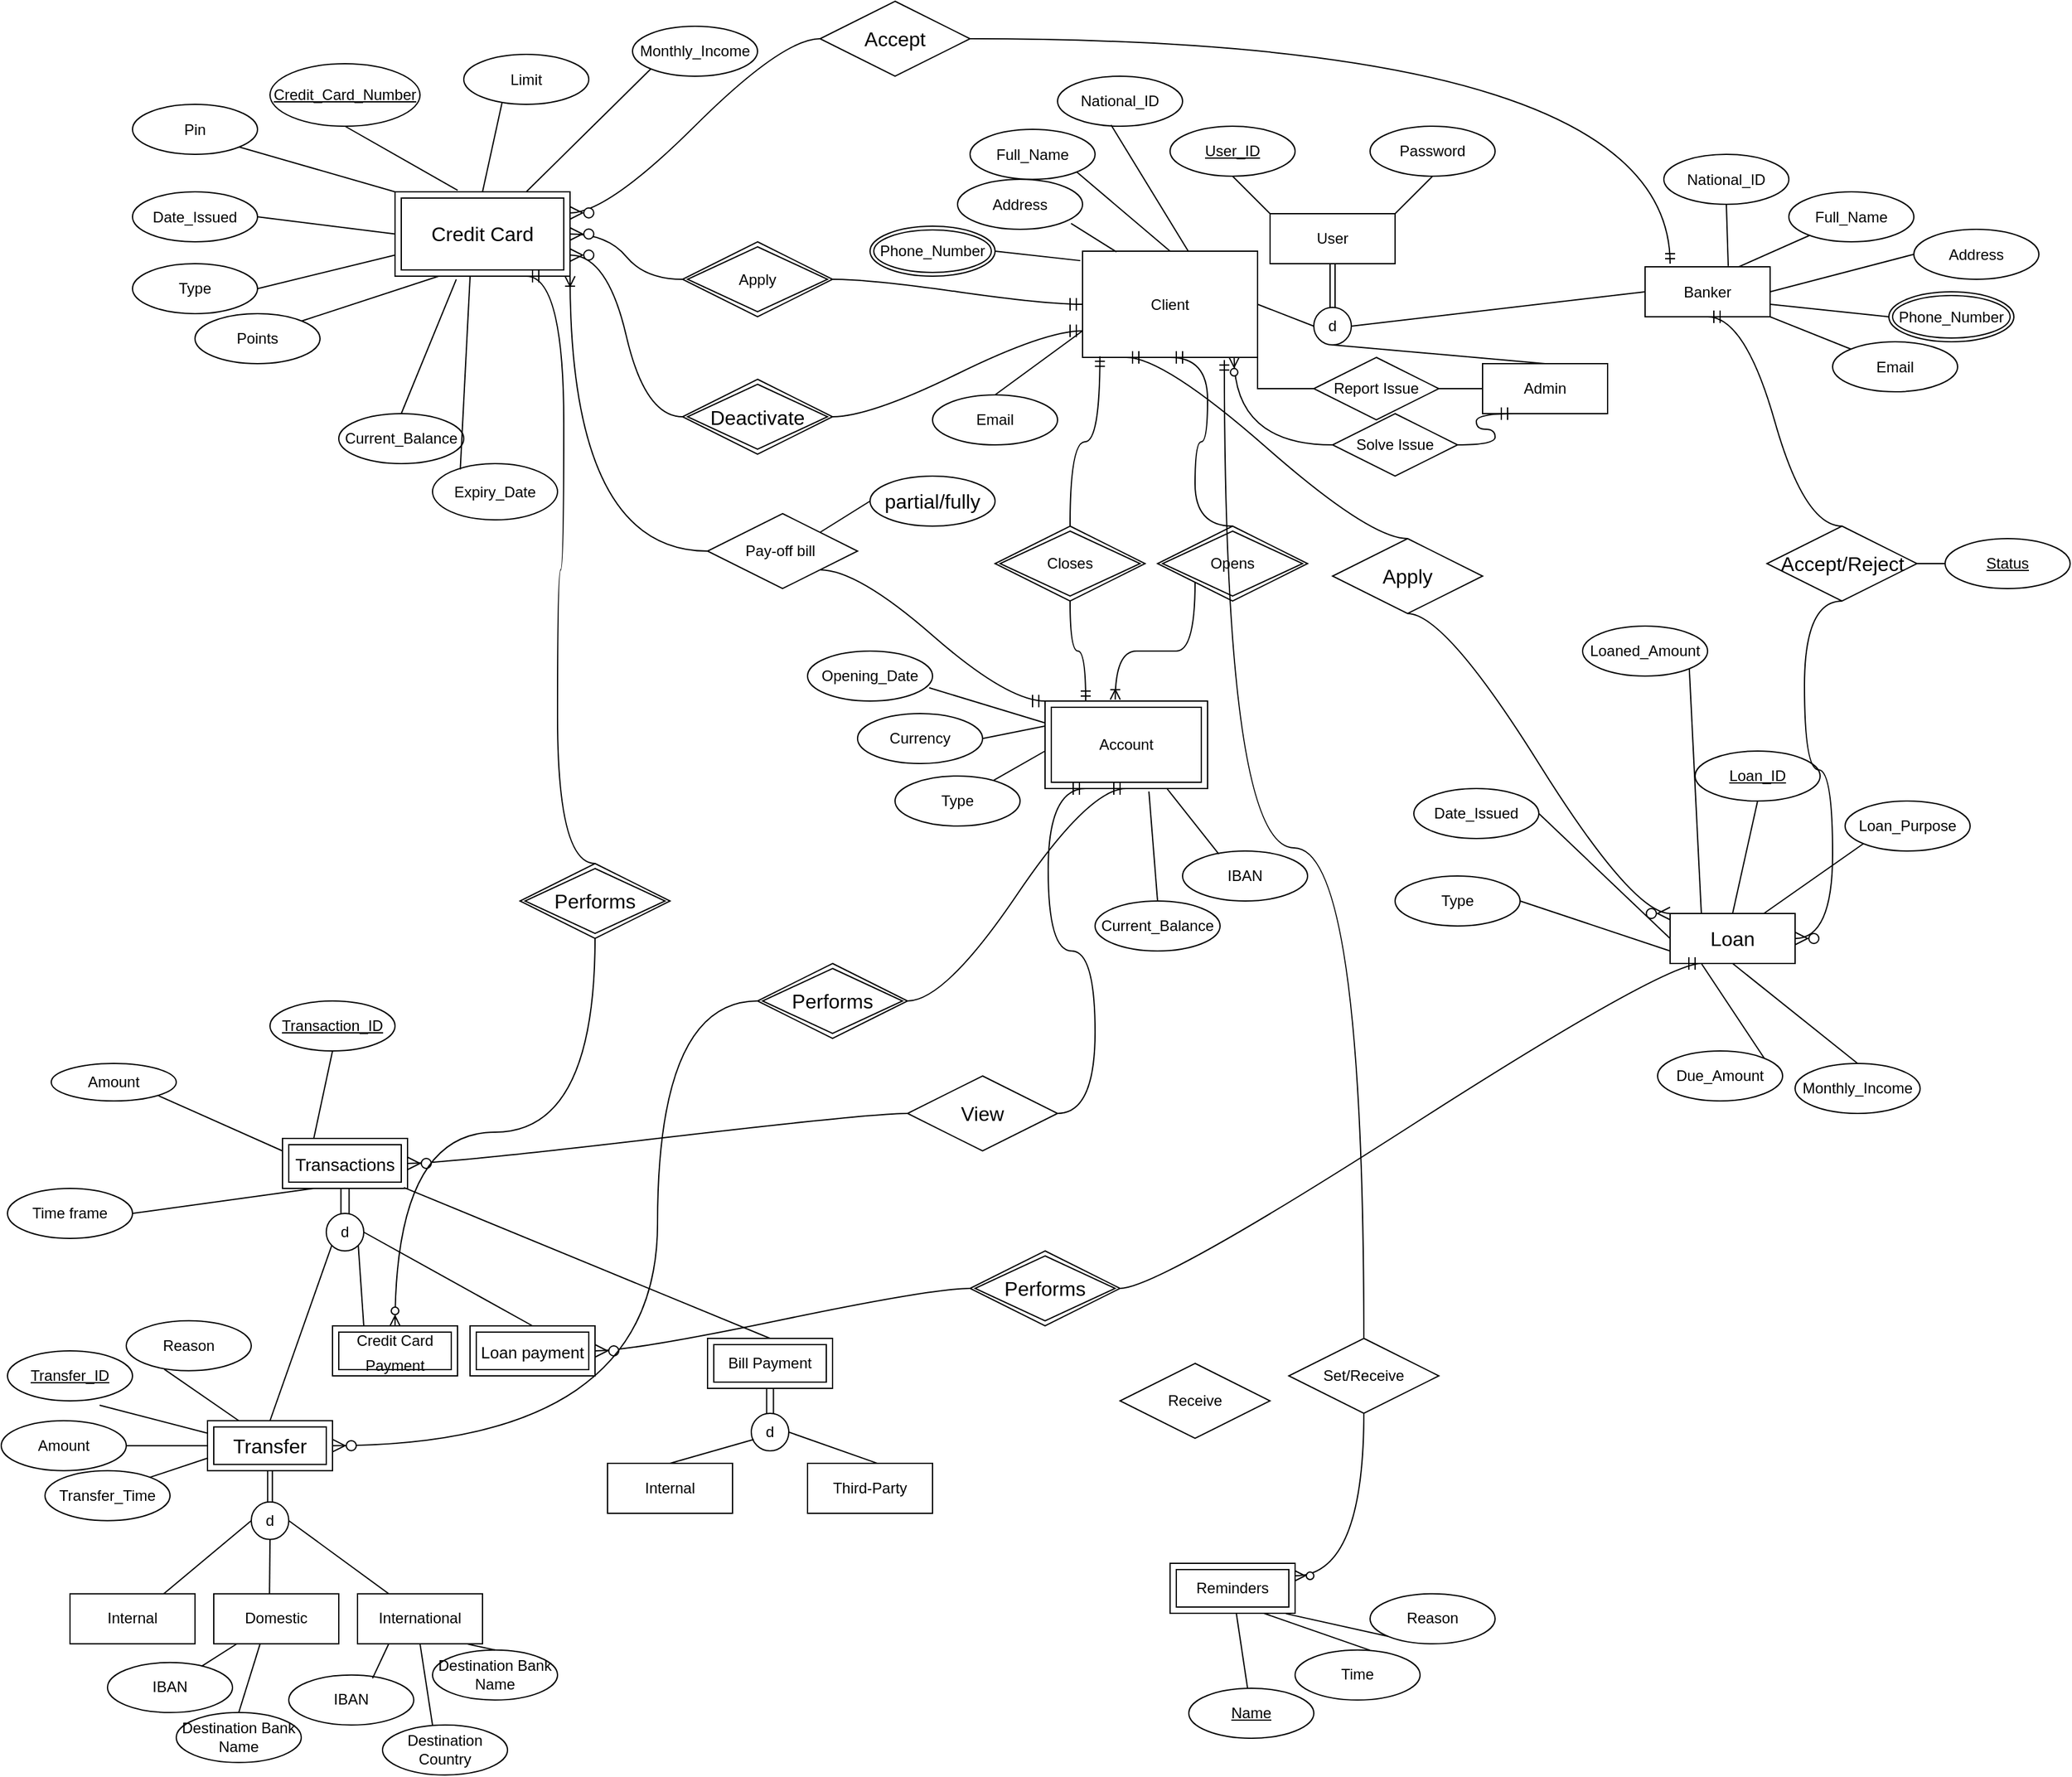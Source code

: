 <mxfile version="21.1.2" type="github">
  <diagram name="Page-1" id="gCdOoUI2HqC-e8AuaMwV">
    <mxGraphModel dx="1823" dy="1522" grid="1" gridSize="10" guides="1" tooltips="1" connect="1" arrows="1" fold="1" page="1" pageScale="1" pageWidth="850" pageHeight="1100" math="0" shadow="0">
      <root>
        <mxCell id="0" />
        <mxCell id="1" parent="0" />
        <mxCell id="5DXpJF7k4AGFufkRKkDu-1" value="" style="shape=link;html=1;rounded=0;width=-4;exitX=0.5;exitY=1;exitDx=0;exitDy=0;" edge="1" parent="1">
          <mxGeometry relative="1" as="geometry">
            <mxPoint x="220.0" y="80" as="sourcePoint" />
            <mxPoint x="220" y="120" as="targetPoint" />
            <Array as="points">
              <mxPoint x="220" y="110" />
            </Array>
          </mxGeometry>
        </mxCell>
        <mxCell id="5DXpJF7k4AGFufkRKkDu-2" value="d" style="ellipse;whiteSpace=wrap;html=1;aspect=fixed;" vertex="1" parent="1">
          <mxGeometry x="205" y="115" width="30" height="30" as="geometry" />
        </mxCell>
        <mxCell id="5DXpJF7k4AGFufkRKkDu-3" value="" style="endArrow=none;html=1;rounded=0;exitX=1;exitY=0;exitDx=0;exitDy=0;" edge="1" parent="1" source="5DXpJF7k4AGFufkRKkDu-6">
          <mxGeometry width="50" height="50" relative="1" as="geometry">
            <mxPoint x="280" y="30" as="sourcePoint" />
            <mxPoint x="300" y="10" as="targetPoint" />
          </mxGeometry>
        </mxCell>
        <mxCell id="5DXpJF7k4AGFufkRKkDu-4" value="Opens" style="shape=rhombus;double=1;perimeter=rhombusPerimeter;whiteSpace=wrap;html=1;align=center;" vertex="1" parent="1">
          <mxGeometry x="80" y="290" width="120" height="60" as="geometry" />
        </mxCell>
        <mxCell id="5DXpJF7k4AGFufkRKkDu-5" value="National_ID" style="ellipse;whiteSpace=wrap;html=1;align=center;" vertex="1" parent="1">
          <mxGeometry y="-70" width="100" height="40" as="geometry" />
        </mxCell>
        <mxCell id="5DXpJF7k4AGFufkRKkDu-6" value="User" style="whiteSpace=wrap;html=1;align=center;" vertex="1" parent="1">
          <mxGeometry x="170" y="40" width="100" height="40" as="geometry" />
        </mxCell>
        <mxCell id="5DXpJF7k4AGFufkRKkDu-7" value="" style="endArrow=none;html=1;rounded=0;entryX=0.5;entryY=1;entryDx=0;entryDy=0;exitX=0;exitY=0;exitDx=0;exitDy=0;" edge="1" parent="1" source="5DXpJF7k4AGFufkRKkDu-6" target="5DXpJF7k4AGFufkRKkDu-8">
          <mxGeometry width="50" height="50" relative="1" as="geometry">
            <mxPoint x="160.0" y="30" as="sourcePoint" />
            <mxPoint x="140.0" y="10" as="targetPoint" />
          </mxGeometry>
        </mxCell>
        <mxCell id="5DXpJF7k4AGFufkRKkDu-8" value="&lt;u&gt;User_ID&lt;/u&gt;" style="ellipse;whiteSpace=wrap;html=1;align=center;" vertex="1" parent="1">
          <mxGeometry x="90" y="-30" width="100" height="40" as="geometry" />
        </mxCell>
        <mxCell id="5DXpJF7k4AGFufkRKkDu-9" value="Password" style="ellipse;whiteSpace=wrap;html=1;align=center;" vertex="1" parent="1">
          <mxGeometry x="250" y="-30" width="100" height="40" as="geometry" />
        </mxCell>
        <mxCell id="5DXpJF7k4AGFufkRKkDu-10" value="Address" style="ellipse;whiteSpace=wrap;html=1;align=center;" vertex="1" parent="1">
          <mxGeometry x="-80" y="12.5" width="100" height="40" as="geometry" />
        </mxCell>
        <mxCell id="5DXpJF7k4AGFufkRKkDu-11" value="Client" style="whiteSpace=wrap;html=1;align=center;" vertex="1" parent="1">
          <mxGeometry x="20" y="70" width="140" height="85" as="geometry" />
        </mxCell>
        <mxCell id="5DXpJF7k4AGFufkRKkDu-12" value="Full_Name" style="ellipse;whiteSpace=wrap;html=1;align=center;" vertex="1" parent="1">
          <mxGeometry x="-70" y="-27.5" width="100" height="40" as="geometry" />
        </mxCell>
        <mxCell id="5DXpJF7k4AGFufkRKkDu-13" value="Email" style="ellipse;whiteSpace=wrap;html=1;align=center;" vertex="1" parent="1">
          <mxGeometry x="-100" y="185" width="100" height="40" as="geometry" />
        </mxCell>
        <mxCell id="5DXpJF7k4AGFufkRKkDu-14" value="Phone_Number" style="ellipse;shape=doubleEllipse;margin=3;whiteSpace=wrap;html=1;align=center;" vertex="1" parent="1">
          <mxGeometry x="-150" y="50" width="100" height="40" as="geometry" />
        </mxCell>
        <mxCell id="5DXpJF7k4AGFufkRKkDu-15" value="Account" style="shape=ext;margin=3;double=1;whiteSpace=wrap;html=1;align=center;" vertex="1" parent="1">
          <mxGeometry x="-10" y="430" width="130" height="70" as="geometry" />
        </mxCell>
        <mxCell id="5DXpJF7k4AGFufkRKkDu-16" value="Current_Balance" style="ellipse;whiteSpace=wrap;html=1;align=center;" vertex="1" parent="1">
          <mxGeometry x="30" y="590" width="100" height="40" as="geometry" />
        </mxCell>
        <mxCell id="5DXpJF7k4AGFufkRKkDu-17" value="Type" style="ellipse;whiteSpace=wrap;html=1;align=center;" vertex="1" parent="1">
          <mxGeometry x="-130" y="490" width="100" height="40" as="geometry" />
        </mxCell>
        <mxCell id="5DXpJF7k4AGFufkRKkDu-18" value="Opening_Date" style="ellipse;whiteSpace=wrap;html=1;align=center;" vertex="1" parent="1">
          <mxGeometry x="-200" y="390" width="100" height="40" as="geometry" />
        </mxCell>
        <mxCell id="5DXpJF7k4AGFufkRKkDu-19" value="Currency" style="ellipse;whiteSpace=wrap;html=1;align=center;" vertex="1" parent="1">
          <mxGeometry x="-160" y="440" width="100" height="40" as="geometry" />
        </mxCell>
        <mxCell id="5DXpJF7k4AGFufkRKkDu-20" value="IBAN" style="ellipse;whiteSpace=wrap;html=1;align=center;" vertex="1" parent="1">
          <mxGeometry x="100" y="550" width="100" height="40" as="geometry" />
        </mxCell>
        <mxCell id="5DXpJF7k4AGFufkRKkDu-21" value="" style="endArrow=none;html=1;rounded=0;entryX=0.428;entryY=0.975;entryDx=0;entryDy=0;exitX=0.606;exitY=0.006;exitDx=0;exitDy=0;exitPerimeter=0;entryPerimeter=0;" edge="1" parent="1" source="5DXpJF7k4AGFufkRKkDu-11" target="5DXpJF7k4AGFufkRKkDu-5">
          <mxGeometry width="50" height="50" relative="1" as="geometry">
            <mxPoint x="70" y="115" as="sourcePoint" />
            <mxPoint x="120" y="65" as="targetPoint" />
          </mxGeometry>
        </mxCell>
        <mxCell id="5DXpJF7k4AGFufkRKkDu-22" value="" style="endArrow=none;html=1;rounded=0;entryX=0.908;entryY=0.883;entryDx=0;entryDy=0;exitX=0.194;exitY=0.007;exitDx=0;exitDy=0;entryPerimeter=0;exitPerimeter=0;" edge="1" parent="1" source="5DXpJF7k4AGFufkRKkDu-11" target="5DXpJF7k4AGFufkRKkDu-10">
          <mxGeometry width="50" height="50" relative="1" as="geometry">
            <mxPoint x="20" y="135" as="sourcePoint" />
            <mxPoint x="70" y="85" as="targetPoint" />
          </mxGeometry>
        </mxCell>
        <mxCell id="5DXpJF7k4AGFufkRKkDu-23" value="" style="endArrow=none;html=1;rounded=0;exitX=0.5;exitY=0;exitDx=0;exitDy=0;entryX=0;entryY=0.75;entryDx=0;entryDy=0;" edge="1" parent="1" source="5DXpJF7k4AGFufkRKkDu-13" target="5DXpJF7k4AGFufkRKkDu-11">
          <mxGeometry width="50" height="50" relative="1" as="geometry">
            <mxPoint x="-30" y="205" as="sourcePoint" />
            <mxPoint x="20" y="155" as="targetPoint" />
          </mxGeometry>
        </mxCell>
        <mxCell id="5DXpJF7k4AGFufkRKkDu-24" value="" style="endArrow=none;html=1;rounded=0;exitX=1;exitY=0.5;exitDx=0;exitDy=0;entryX=-0.013;entryY=0.089;entryDx=0;entryDy=0;entryPerimeter=0;" edge="1" parent="1" source="5DXpJF7k4AGFufkRKkDu-14" target="5DXpJF7k4AGFufkRKkDu-11">
          <mxGeometry width="50" height="50" relative="1" as="geometry">
            <mxPoint x="-30" y="205" as="sourcePoint" />
            <mxPoint x="20" y="155" as="targetPoint" />
          </mxGeometry>
        </mxCell>
        <mxCell id="5DXpJF7k4AGFufkRKkDu-25" value="" style="endArrow=none;html=1;rounded=0;entryX=1;entryY=1;entryDx=0;entryDy=0;exitX=0.5;exitY=0;exitDx=0;exitDy=0;" edge="1" parent="1" source="5DXpJF7k4AGFufkRKkDu-11" target="5DXpJF7k4AGFufkRKkDu-12">
          <mxGeometry width="50" height="50" relative="1" as="geometry">
            <mxPoint x="40" y="115" as="sourcePoint" />
            <mxPoint x="90" y="65" as="targetPoint" />
          </mxGeometry>
        </mxCell>
        <mxCell id="5DXpJF7k4AGFufkRKkDu-26" value="&lt;u&gt;Loan_ID&lt;/u&gt;" style="ellipse;whiteSpace=wrap;html=1;align=center;" vertex="1" parent="1">
          <mxGeometry x="510" y="470" width="100" height="40" as="geometry" />
        </mxCell>
        <mxCell id="5DXpJF7k4AGFufkRKkDu-27" value="Date_Issued" style="ellipse;whiteSpace=wrap;html=1;align=center;" vertex="1" parent="1">
          <mxGeometry x="285" y="500" width="100" height="40" as="geometry" />
        </mxCell>
        <mxCell id="5DXpJF7k4AGFufkRKkDu-28" style="edgeStyle=none;curved=1;rounded=0;orthogonalLoop=1;jettySize=auto;html=1;exitX=0.5;exitY=0;exitDx=0;exitDy=0;fontSize=12;startSize=8;endSize=8;" edge="1" parent="1">
          <mxGeometry relative="1" as="geometry">
            <mxPoint x="509.923" y="610.615" as="targetPoint" />
            <mxPoint x="510" y="610" as="sourcePoint" />
          </mxGeometry>
        </mxCell>
        <mxCell id="5DXpJF7k4AGFufkRKkDu-29" value="Loaned_Amount" style="ellipse;whiteSpace=wrap;html=1;align=center;" vertex="1" parent="1">
          <mxGeometry x="420" y="370" width="100" height="40" as="geometry" />
        </mxCell>
        <mxCell id="5DXpJF7k4AGFufkRKkDu-30" value="Due_Amount" style="ellipse;whiteSpace=wrap;html=1;align=center;" vertex="1" parent="1">
          <mxGeometry x="480" y="710" width="100" height="40" as="geometry" />
        </mxCell>
        <mxCell id="5DXpJF7k4AGFufkRKkDu-31" value="" style="endArrow=none;html=1;rounded=0;entryX=0.5;entryY=1;entryDx=0;entryDy=0;exitX=0.5;exitY=0;exitDx=0;exitDy=0;" edge="1" parent="1" source="5DXpJF7k4AGFufkRKkDu-112" target="5DXpJF7k4AGFufkRKkDu-26">
          <mxGeometry width="50" height="50" relative="1" as="geometry">
            <mxPoint x="645" y="610" as="sourcePoint" />
            <mxPoint x="570" y="560" as="targetPoint" />
          </mxGeometry>
        </mxCell>
        <mxCell id="5DXpJF7k4AGFufkRKkDu-32" value="" style="endArrow=none;html=1;rounded=0;entryX=1;entryY=0.5;entryDx=0;entryDy=0;exitX=0;exitY=0.5;exitDx=0;exitDy=0;exitPerimeter=0;" edge="1" parent="1" source="5DXpJF7k4AGFufkRKkDu-112" target="5DXpJF7k4AGFufkRKkDu-27">
          <mxGeometry width="50" height="50" relative="1" as="geometry">
            <mxPoint x="595" y="610" as="sourcePoint" />
            <mxPoint x="520" y="580" as="targetPoint" />
          </mxGeometry>
        </mxCell>
        <mxCell id="5DXpJF7k4AGFufkRKkDu-33" value="" style="endArrow=none;html=1;rounded=0;exitX=1;exitY=0;exitDx=0;exitDy=0;entryX=0.25;entryY=1;entryDx=0;entryDy=0;" edge="1" parent="1" source="5DXpJF7k4AGFufkRKkDu-30" target="5DXpJF7k4AGFufkRKkDu-112">
          <mxGeometry width="50" height="50" relative="1" as="geometry">
            <mxPoint x="420" y="700" as="sourcePoint" />
            <mxPoint x="595" y="650" as="targetPoint" />
          </mxGeometry>
        </mxCell>
        <mxCell id="5DXpJF7k4AGFufkRKkDu-34" value="" style="endArrow=none;html=1;rounded=0;exitX=1;exitY=0.5;exitDx=0;exitDy=0;entryX=0;entryY=0.75;entryDx=0;entryDy=0;" edge="1" parent="1" source="5DXpJF7k4AGFufkRKkDu-36" target="5DXpJF7k4AGFufkRKkDu-112">
          <mxGeometry width="50" height="50" relative="1" as="geometry">
            <mxPoint x="370" y="650" as="sourcePoint" />
            <mxPoint x="570" y="650" as="targetPoint" />
          </mxGeometry>
        </mxCell>
        <mxCell id="5DXpJF7k4AGFufkRKkDu-35" value="" style="endArrow=none;html=1;rounded=0;entryX=1;entryY=1;entryDx=0;entryDy=0;exitX=0.25;exitY=0;exitDx=0;exitDy=0;" edge="1" parent="1" source="5DXpJF7k4AGFufkRKkDu-112" target="5DXpJF7k4AGFufkRKkDu-29">
          <mxGeometry width="50" height="50" relative="1" as="geometry">
            <mxPoint x="620" y="610" as="sourcePoint" />
            <mxPoint x="540" y="560" as="targetPoint" />
          </mxGeometry>
        </mxCell>
        <mxCell id="5DXpJF7k4AGFufkRKkDu-36" value="Type" style="ellipse;whiteSpace=wrap;html=1;align=center;" vertex="1" parent="1">
          <mxGeometry x="270" y="570" width="100" height="40" as="geometry" />
        </mxCell>
        <mxCell id="5DXpJF7k4AGFufkRKkDu-37" value="Monthly_Income" style="ellipse;whiteSpace=wrap;html=1;align=center;" vertex="1" parent="1">
          <mxGeometry x="590" y="720" width="100" height="40" as="geometry" />
        </mxCell>
        <mxCell id="5DXpJF7k4AGFufkRKkDu-38" value="Loan_Purpose" style="ellipse;whiteSpace=wrap;html=1;align=center;" vertex="1" parent="1">
          <mxGeometry x="630" y="510" width="100" height="40" as="geometry" />
        </mxCell>
        <mxCell id="5DXpJF7k4AGFufkRKkDu-39" value="" style="endArrow=none;html=1;rounded=0;entryX=0.973;entryY=0.735;entryDx=0;entryDy=0;entryPerimeter=0;exitX=0;exitY=0.25;exitDx=0;exitDy=0;" edge="1" parent="1" source="5DXpJF7k4AGFufkRKkDu-15" target="5DXpJF7k4AGFufkRKkDu-18">
          <mxGeometry width="50" height="50" relative="1" as="geometry">
            <mxPoint x="-10" y="430" as="sourcePoint" />
            <mxPoint x="40" y="380" as="targetPoint" />
          </mxGeometry>
        </mxCell>
        <mxCell id="5DXpJF7k4AGFufkRKkDu-40" value="" style="endArrow=none;html=1;rounded=0;entryX=1;entryY=0.5;entryDx=0;entryDy=0;" edge="1" parent="1" target="5DXpJF7k4AGFufkRKkDu-19">
          <mxGeometry width="50" height="50" relative="1" as="geometry">
            <mxPoint x="-10" y="450" as="sourcePoint" />
            <mxPoint x="40" y="400" as="targetPoint" />
          </mxGeometry>
        </mxCell>
        <mxCell id="5DXpJF7k4AGFufkRKkDu-41" value="" style="endArrow=none;html=1;rounded=0;" edge="1" parent="1" source="5DXpJF7k4AGFufkRKkDu-17">
          <mxGeometry width="50" height="50" relative="1" as="geometry">
            <mxPoint x="-60" y="520" as="sourcePoint" />
            <mxPoint x="-10" y="470" as="targetPoint" />
          </mxGeometry>
        </mxCell>
        <mxCell id="5DXpJF7k4AGFufkRKkDu-42" value="" style="endArrow=none;html=1;rounded=0;exitX=0.5;exitY=0;exitDx=0;exitDy=0;entryX=0.639;entryY=1.034;entryDx=0;entryDy=0;entryPerimeter=0;" edge="1" parent="1" source="5DXpJF7k4AGFufkRKkDu-16" target="5DXpJF7k4AGFufkRKkDu-15">
          <mxGeometry width="50" height="50" relative="1" as="geometry">
            <mxPoint x="-20" y="520" as="sourcePoint" />
            <mxPoint x="30" y="470" as="targetPoint" />
          </mxGeometry>
        </mxCell>
        <mxCell id="5DXpJF7k4AGFufkRKkDu-43" value="" style="endArrow=none;html=1;rounded=0;exitX=0.75;exitY=1;exitDx=0;exitDy=0;entryX=0.29;entryY=0.062;entryDx=0;entryDy=0;entryPerimeter=0;" edge="1" parent="1" source="5DXpJF7k4AGFufkRKkDu-15" target="5DXpJF7k4AGFufkRKkDu-20">
          <mxGeometry width="50" height="50" relative="1" as="geometry">
            <mxPoint x="260" y="410" as="sourcePoint" />
            <mxPoint x="310" y="360" as="targetPoint" />
          </mxGeometry>
        </mxCell>
        <mxCell id="5DXpJF7k4AGFufkRKkDu-44" value="" style="endArrow=none;html=1;rounded=0;entryX=0.5;entryY=0;entryDx=0;entryDy=0;exitX=0.5;exitY=1;exitDx=0;exitDy=0;" edge="1" parent="1" source="5DXpJF7k4AGFufkRKkDu-112" target="5DXpJF7k4AGFufkRKkDu-37">
          <mxGeometry width="50" height="50" relative="1" as="geometry">
            <mxPoint x="645" y="650" as="sourcePoint" />
            <mxPoint x="550" y="600" as="targetPoint" />
          </mxGeometry>
        </mxCell>
        <mxCell id="5DXpJF7k4AGFufkRKkDu-45" value="" style="endArrow=none;html=1;rounded=0;entryX=0;entryY=1;entryDx=0;entryDy=0;exitX=0.75;exitY=0;exitDx=0;exitDy=0;" edge="1" parent="1" source="5DXpJF7k4AGFufkRKkDu-112" target="5DXpJF7k4AGFufkRKkDu-38">
          <mxGeometry width="50" height="50" relative="1" as="geometry">
            <mxPoint x="670" y="610" as="sourcePoint" />
            <mxPoint x="570" y="560" as="targetPoint" />
          </mxGeometry>
        </mxCell>
        <mxCell id="5DXpJF7k4AGFufkRKkDu-46" value="" style="edgeStyle=orthogonalEdgeStyle;fontSize=12;html=1;endArrow=ERoneToMany;rounded=0;exitX=0;exitY=1;exitDx=0;exitDy=0;entryX=0.432;entryY=-0.016;entryDx=0;entryDy=0;entryPerimeter=0;curved=1;" edge="1" parent="1" source="5DXpJF7k4AGFufkRKkDu-4" target="5DXpJF7k4AGFufkRKkDu-15">
          <mxGeometry width="100" height="100" relative="1" as="geometry">
            <mxPoint x="80" y="490" as="sourcePoint" />
            <mxPoint x="180" y="390" as="targetPoint" />
            <Array as="points">
              <mxPoint x="80" y="390" />
              <mxPoint x="33" y="390" />
            </Array>
          </mxGeometry>
        </mxCell>
        <mxCell id="5DXpJF7k4AGFufkRKkDu-47" value="Amount" style="ellipse;whiteSpace=wrap;html=1;align=center;" vertex="1" parent="1">
          <mxGeometry x="-845" y="1005.86" width="100" height="40" as="geometry" />
        </mxCell>
        <mxCell id="5DXpJF7k4AGFufkRKkDu-48" value="&lt;u&gt;Transfer_ID&lt;/u&gt;" style="ellipse;whiteSpace=wrap;html=1;align=center;" vertex="1" parent="1">
          <mxGeometry x="-840" y="950" width="100" height="40" as="geometry" />
        </mxCell>
        <mxCell id="5DXpJF7k4AGFufkRKkDu-49" value="Reason" style="ellipse;whiteSpace=wrap;html=1;align=center;" vertex="1" parent="1">
          <mxGeometry x="-745" y="925.86" width="100" height="40" as="geometry" />
        </mxCell>
        <mxCell id="5DXpJF7k4AGFufkRKkDu-50" value="" style="endArrow=none;html=1;rounded=0;entryX=1;entryY=0.5;entryDx=0;entryDy=0;exitX=0;exitY=0.5;exitDx=0;exitDy=0;" edge="1" parent="1" source="5DXpJF7k4AGFufkRKkDu-161" target="5DXpJF7k4AGFufkRKkDu-47">
          <mxGeometry width="50" height="50" relative="1" as="geometry">
            <mxPoint x="-680" y="1035.86" as="sourcePoint" />
            <mxPoint x="-620" y="995.86" as="targetPoint" />
          </mxGeometry>
        </mxCell>
        <mxCell id="5DXpJF7k4AGFufkRKkDu-51" value="" style="endArrow=none;html=1;rounded=0;exitX=0.304;exitY=0.97;exitDx=0;exitDy=0;entryX=0.25;entryY=0;entryDx=0;entryDy=0;exitPerimeter=0;" edge="1" parent="1" source="5DXpJF7k4AGFufkRKkDu-49" target="5DXpJF7k4AGFufkRKkDu-161">
          <mxGeometry width="50" height="50" relative="1" as="geometry">
            <mxPoint x="-720" y="1115.86" as="sourcePoint" />
            <mxPoint x="-669" y="1014.62" as="targetPoint" />
          </mxGeometry>
        </mxCell>
        <mxCell id="5DXpJF7k4AGFufkRKkDu-52" value="" style="endArrow=none;html=1;rounded=0;exitX=1;exitY=0.5;exitDx=0;exitDy=0;entryX=0;entryY=0.75;entryDx=0;entryDy=0;" edge="1" parent="1" target="5DXpJF7k4AGFufkRKkDu-161">
          <mxGeometry width="50" height="50" relative="1" as="geometry">
            <mxPoint x="-770" y="1065.86" as="sourcePoint" />
            <mxPoint x="-680" y="1045.86" as="targetPoint" />
          </mxGeometry>
        </mxCell>
        <mxCell id="5DXpJF7k4AGFufkRKkDu-53" value="" style="endArrow=none;html=1;rounded=0;entryX=0.737;entryY=1.087;entryDx=0;entryDy=0;exitX=0;exitY=0.25;exitDx=0;exitDy=0;entryPerimeter=0;" edge="1" parent="1" source="5DXpJF7k4AGFufkRKkDu-161" target="5DXpJF7k4AGFufkRKkDu-48">
          <mxGeometry width="50" height="50" relative="1" as="geometry">
            <mxPoint x="-680" y="1025.86" as="sourcePoint" />
            <mxPoint x="-499.645" y="960.002" as="targetPoint" />
          </mxGeometry>
        </mxCell>
        <mxCell id="5DXpJF7k4AGFufkRKkDu-54" value="Transfer_Time" style="ellipse;whiteSpace=wrap;html=1;align=center;" vertex="1" parent="1">
          <mxGeometry x="-810" y="1045.86" width="100" height="40" as="geometry" />
        </mxCell>
        <mxCell id="5DXpJF7k4AGFufkRKkDu-55" value="" style="endArrow=none;html=1;rounded=0;entryX=1;entryY=0.5;entryDx=0;entryDy=0;exitX=0;exitY=0.5;exitDx=0;exitDy=0;" edge="1" parent="1" source="5DXpJF7k4AGFufkRKkDu-2" target="5DXpJF7k4AGFufkRKkDu-11">
          <mxGeometry width="50" height="50" relative="1" as="geometry">
            <mxPoint x="205" y="151" as="sourcePoint" />
            <mxPoint x="160" y="80" as="targetPoint" />
          </mxGeometry>
        </mxCell>
        <mxCell id="5DXpJF7k4AGFufkRKkDu-56" value="" style="endArrow=none;html=1;rounded=0;entryX=1;entryY=0.5;entryDx=0;entryDy=0;exitX=0;exitY=0.5;exitDx=0;exitDy=0;" edge="1" parent="1" source="5DXpJF7k4AGFufkRKkDu-60" target="5DXpJF7k4AGFufkRKkDu-2">
          <mxGeometry width="50" height="50" relative="1" as="geometry">
            <mxPoint x="300" y="130" as="sourcePoint" />
            <mxPoint x="235" y="135" as="targetPoint" />
          </mxGeometry>
        </mxCell>
        <mxCell id="5DXpJF7k4AGFufkRKkDu-57" value="Admin" style="whiteSpace=wrap;html=1;align=center;" vertex="1" parent="1">
          <mxGeometry x="340" y="160" width="100" height="40" as="geometry" />
        </mxCell>
        <mxCell id="5DXpJF7k4AGFufkRKkDu-58" value="" style="endArrow=none;html=1;rounded=0;entryX=0.5;entryY=1;entryDx=0;entryDy=0;exitX=0.5;exitY=0;exitDx=0;exitDy=0;" edge="1" parent="1" source="5DXpJF7k4AGFufkRKkDu-57" target="5DXpJF7k4AGFufkRKkDu-2">
          <mxGeometry width="50" height="50" relative="1" as="geometry">
            <mxPoint x="220" y="170" as="sourcePoint" />
            <mxPoint x="217.5" y="150" as="targetPoint" />
          </mxGeometry>
        </mxCell>
        <mxCell id="5DXpJF7k4AGFufkRKkDu-59" value="" style="group" connectable="0" vertex="1" parent="1">
          <mxGeometry x="470" y="-7.5" width="315" height="190" as="geometry" />
        </mxCell>
        <mxCell id="5DXpJF7k4AGFufkRKkDu-60" value="Banker" style="whiteSpace=wrap;html=1;align=center;" vertex="1" parent="5DXpJF7k4AGFufkRKkDu-59">
          <mxGeometry y="90" width="100" height="40" as="geometry" />
        </mxCell>
        <mxCell id="5DXpJF7k4AGFufkRKkDu-61" value="National_ID" style="ellipse;whiteSpace=wrap;html=1;align=center;" vertex="1" parent="5DXpJF7k4AGFufkRKkDu-59">
          <mxGeometry x="15" width="100" height="40" as="geometry" />
        </mxCell>
        <mxCell id="5DXpJF7k4AGFufkRKkDu-62" value="Full_Name" style="ellipse;whiteSpace=wrap;html=1;align=center;" vertex="1" parent="5DXpJF7k4AGFufkRKkDu-59">
          <mxGeometry x="115" y="30" width="100" height="40" as="geometry" />
        </mxCell>
        <mxCell id="5DXpJF7k4AGFufkRKkDu-63" value="Address" style="ellipse;whiteSpace=wrap;html=1;align=center;" vertex="1" parent="5DXpJF7k4AGFufkRKkDu-59">
          <mxGeometry x="215" y="60" width="100" height="40" as="geometry" />
        </mxCell>
        <mxCell id="5DXpJF7k4AGFufkRKkDu-64" value="Phone_Number" style="ellipse;shape=doubleEllipse;margin=3;whiteSpace=wrap;html=1;align=center;" vertex="1" parent="5DXpJF7k4AGFufkRKkDu-59">
          <mxGeometry x="195" y="110" width="100" height="40" as="geometry" />
        </mxCell>
        <mxCell id="5DXpJF7k4AGFufkRKkDu-65" value="Email" style="ellipse;whiteSpace=wrap;html=1;align=center;" vertex="1" parent="5DXpJF7k4AGFufkRKkDu-59">
          <mxGeometry x="150" y="150" width="100" height="40" as="geometry" />
        </mxCell>
        <mxCell id="5DXpJF7k4AGFufkRKkDu-66" value="" style="endArrow=none;html=1;rounded=0;entryX=0;entryY=0;entryDx=0;entryDy=0;exitX=1;exitY=1;exitDx=0;exitDy=0;" edge="1" parent="5DXpJF7k4AGFufkRKkDu-59" source="5DXpJF7k4AGFufkRKkDu-60" target="5DXpJF7k4AGFufkRKkDu-65">
          <mxGeometry width="50" height="50" relative="1" as="geometry">
            <mxPoint x="100" y="130" as="sourcePoint" />
            <mxPoint x="150" y="80" as="targetPoint" />
          </mxGeometry>
        </mxCell>
        <mxCell id="5DXpJF7k4AGFufkRKkDu-67" value="" style="endArrow=none;html=1;rounded=0;entryX=0;entryY=0.5;entryDx=0;entryDy=0;exitX=1;exitY=0.75;exitDx=0;exitDy=0;" edge="1" parent="5DXpJF7k4AGFufkRKkDu-59" source="5DXpJF7k4AGFufkRKkDu-60" target="5DXpJF7k4AGFufkRKkDu-64">
          <mxGeometry width="50" height="50" relative="1" as="geometry">
            <mxPoint x="100" y="130" as="sourcePoint" />
            <mxPoint x="150" y="80" as="targetPoint" />
          </mxGeometry>
        </mxCell>
        <mxCell id="5DXpJF7k4AGFufkRKkDu-68" value="" style="endArrow=none;html=1;rounded=0;entryX=0;entryY=0.5;entryDx=0;entryDy=0;" edge="1" parent="5DXpJF7k4AGFufkRKkDu-59" target="5DXpJF7k4AGFufkRKkDu-63">
          <mxGeometry width="50" height="50" relative="1" as="geometry">
            <mxPoint x="100" y="110" as="sourcePoint" />
            <mxPoint x="150" y="60" as="targetPoint" />
          </mxGeometry>
        </mxCell>
        <mxCell id="5DXpJF7k4AGFufkRKkDu-69" value="" style="endArrow=none;html=1;rounded=0;" edge="1" parent="5DXpJF7k4AGFufkRKkDu-59" target="5DXpJF7k4AGFufkRKkDu-62">
          <mxGeometry width="50" height="50" relative="1" as="geometry">
            <mxPoint x="75" y="90" as="sourcePoint" />
            <mxPoint x="125" y="40" as="targetPoint" />
          </mxGeometry>
        </mxCell>
        <mxCell id="5DXpJF7k4AGFufkRKkDu-70" value="" style="endArrow=none;html=1;rounded=0;entryX=0.5;entryY=1;entryDx=0;entryDy=0;exitX=0.665;exitY=-0.015;exitDx=0;exitDy=0;exitPerimeter=0;" edge="1" parent="5DXpJF7k4AGFufkRKkDu-59" source="5DXpJF7k4AGFufkRKkDu-60" target="5DXpJF7k4AGFufkRKkDu-61">
          <mxGeometry width="50" height="50" relative="1" as="geometry">
            <mxPoint x="55" y="90" as="sourcePoint" />
            <mxPoint x="105" y="40" as="targetPoint" />
          </mxGeometry>
        </mxCell>
        <mxCell id="5DXpJF7k4AGFufkRKkDu-71" value="Closes" style="shape=rhombus;double=1;perimeter=rhombusPerimeter;whiteSpace=wrap;html=1;align=center;" vertex="1" parent="1">
          <mxGeometry x="-50" y="290" width="120" height="60" as="geometry" />
        </mxCell>
        <mxCell id="5DXpJF7k4AGFufkRKkDu-72" value="" style="edgeStyle=orthogonalEdgeStyle;fontSize=12;html=1;endArrow=ERmandOne;rounded=0;exitX=0.5;exitY=1;exitDx=0;exitDy=0;entryX=0.25;entryY=0;entryDx=0;entryDy=0;curved=1;" edge="1" parent="1" source="5DXpJF7k4AGFufkRKkDu-71" target="5DXpJF7k4AGFufkRKkDu-15">
          <mxGeometry width="100" height="100" relative="1" as="geometry">
            <mxPoint x="-140" y="370" as="sourcePoint" />
            <mxPoint x="-40" y="270" as="targetPoint" />
          </mxGeometry>
        </mxCell>
        <mxCell id="5DXpJF7k4AGFufkRKkDu-73" value="" style="edgeStyle=orthogonalEdgeStyle;fontSize=12;html=1;endArrow=ERmandOne;rounded=0;entryX=0.099;entryY=0.99;entryDx=0;entryDy=0;entryPerimeter=0;curved=1;" edge="1" parent="1" source="5DXpJF7k4AGFufkRKkDu-71" target="5DXpJF7k4AGFufkRKkDu-11">
          <mxGeometry width="100" height="100" relative="1" as="geometry">
            <mxPoint x="20" y="280" as="sourcePoint" />
            <mxPoint x="120" y="180" as="targetPoint" />
          </mxGeometry>
        </mxCell>
        <mxCell id="5DXpJF7k4AGFufkRKkDu-74" value="" style="edgeStyle=entityRelationEdgeStyle;fontSize=12;html=1;endArrow=ERmandOne;rounded=0;startSize=8;endSize=8;curved=1;entryX=0.5;entryY=1;entryDx=0;entryDy=0;exitX=0.5;exitY=0;exitDx=0;exitDy=0;" edge="1" parent="1" source="5DXpJF7k4AGFufkRKkDu-4" target="5DXpJF7k4AGFufkRKkDu-11">
          <mxGeometry width="100" height="100" relative="1" as="geometry">
            <mxPoint x="100" y="310" as="sourcePoint" />
            <mxPoint x="120" y="160" as="targetPoint" />
          </mxGeometry>
        </mxCell>
        <mxCell id="5DXpJF7k4AGFufkRKkDu-75" value="" style="edgeStyle=entityRelationEdgeStyle;fontSize=12;html=1;endArrow=ERmandOne;rounded=0;startSize=8;endSize=8;curved=1;exitX=1;exitY=0.5;exitDx=0;exitDy=0;entryX=0;entryY=0.5;entryDx=0;entryDy=0;" edge="1" parent="1" source="5DXpJF7k4AGFufkRKkDu-76" target="5DXpJF7k4AGFufkRKkDu-11">
          <mxGeometry width="100" height="100" relative="1" as="geometry">
            <mxPoint x="-240" y="137.5" as="sourcePoint" />
            <mxPoint x="40" y="130" as="targetPoint" />
          </mxGeometry>
        </mxCell>
        <mxCell id="5DXpJF7k4AGFufkRKkDu-76" value="Apply" style="shape=rhombus;double=1;perimeter=rhombusPerimeter;whiteSpace=wrap;html=1;align=center;" vertex="1" parent="1">
          <mxGeometry x="-300" y="62.5" width="120" height="60" as="geometry" />
        </mxCell>
        <mxCell id="5DXpJF7k4AGFufkRKkDu-77" value="Expiry_Date" style="ellipse;whiteSpace=wrap;html=1;align=center;" vertex="1" parent="1">
          <mxGeometry x="-500" y="240" width="100" height="45" as="geometry" />
        </mxCell>
        <mxCell id="5DXpJF7k4AGFufkRKkDu-78" value="&lt;u&gt;Credit_Card_Number&lt;/u&gt;" style="ellipse;whiteSpace=wrap;html=1;align=center;" vertex="1" parent="1">
          <mxGeometry x="-630" y="-80" width="120" height="50" as="geometry" />
        </mxCell>
        <mxCell id="5DXpJF7k4AGFufkRKkDu-79" value="Date_Issued" style="ellipse;whiteSpace=wrap;html=1;align=center;" vertex="1" parent="1">
          <mxGeometry x="-740" y="22.5" width="100" height="40" as="geometry" />
        </mxCell>
        <mxCell id="5DXpJF7k4AGFufkRKkDu-80" value="Pin" style="ellipse;whiteSpace=wrap;html=1;align=center;" vertex="1" parent="1">
          <mxGeometry x="-740" y="-47.5" width="100" height="40" as="geometry" />
        </mxCell>
        <mxCell id="5DXpJF7k4AGFufkRKkDu-81" value="Points" style="ellipse;whiteSpace=wrap;html=1;align=center;" vertex="1" parent="1">
          <mxGeometry x="-690" y="120" width="100" height="40" as="geometry" />
        </mxCell>
        <mxCell id="5DXpJF7k4AGFufkRKkDu-82" value="" style="endArrow=none;html=1;rounded=0;entryX=0.5;entryY=1;entryDx=0;entryDy=0;exitX=0.358;exitY=-0.018;exitDx=0;exitDy=0;exitPerimeter=0;" edge="1" parent="1" source="5DXpJF7k4AGFufkRKkDu-96" target="5DXpJF7k4AGFufkRKkDu-78">
          <mxGeometry width="50" height="50" relative="1" as="geometry">
            <mxPoint x="-487.3" y="112.54" as="sourcePoint" />
            <mxPoint x="-420" y="62.5" as="targetPoint" />
          </mxGeometry>
        </mxCell>
        <mxCell id="5DXpJF7k4AGFufkRKkDu-83" value="" style="endArrow=none;html=1;rounded=0;entryX=1;entryY=0.5;entryDx=0;entryDy=0;exitX=0;exitY=0.5;exitDx=0;exitDy=0;" edge="1" parent="1" source="5DXpJF7k4AGFufkRKkDu-96" target="5DXpJF7k4AGFufkRKkDu-79">
          <mxGeometry width="50" height="50" relative="1" as="geometry">
            <mxPoint x="-520" y="132.5" as="sourcePoint" />
            <mxPoint x="-470" y="82.5" as="targetPoint" />
          </mxGeometry>
        </mxCell>
        <mxCell id="5DXpJF7k4AGFufkRKkDu-84" value="" style="endArrow=none;html=1;rounded=0;exitX=1;exitY=0;exitDx=0;exitDy=0;entryX=0.25;entryY=1;entryDx=0;entryDy=0;" edge="1" parent="1" source="5DXpJF7k4AGFufkRKkDu-81" target="5DXpJF7k4AGFufkRKkDu-96">
          <mxGeometry width="50" height="50" relative="1" as="geometry">
            <mxPoint x="-570" y="202.5" as="sourcePoint" />
            <mxPoint x="-520" y="152.5" as="targetPoint" />
          </mxGeometry>
        </mxCell>
        <mxCell id="5DXpJF7k4AGFufkRKkDu-85" value="" style="endArrow=none;html=1;rounded=0;exitX=1;exitY=0.5;exitDx=0;exitDy=0;entryX=0;entryY=0.75;entryDx=0;entryDy=0;" edge="1" parent="1" source="5DXpJF7k4AGFufkRKkDu-87" target="5DXpJF7k4AGFufkRKkDu-96">
          <mxGeometry width="50" height="50" relative="1" as="geometry">
            <mxPoint x="-620" y="152.5" as="sourcePoint" />
            <mxPoint x="-520" y="152.5" as="targetPoint" />
          </mxGeometry>
        </mxCell>
        <mxCell id="5DXpJF7k4AGFufkRKkDu-86" value="" style="endArrow=none;html=1;rounded=0;entryX=1;entryY=1;entryDx=0;entryDy=0;exitX=0;exitY=0;exitDx=0;exitDy=0;" edge="1" parent="1" source="5DXpJF7k4AGFufkRKkDu-96" target="5DXpJF7k4AGFufkRKkDu-80">
          <mxGeometry width="50" height="50" relative="1" as="geometry">
            <mxPoint x="-500" y="112.5" as="sourcePoint" />
            <mxPoint x="-450" y="62.5" as="targetPoint" />
          </mxGeometry>
        </mxCell>
        <mxCell id="5DXpJF7k4AGFufkRKkDu-87" value="Type" style="ellipse;whiteSpace=wrap;html=1;align=center;" vertex="1" parent="1">
          <mxGeometry x="-740" y="80" width="100" height="40" as="geometry" />
        </mxCell>
        <mxCell id="5DXpJF7k4AGFufkRKkDu-88" value="Current_Balance" style="ellipse;whiteSpace=wrap;html=1;align=center;" vertex="1" parent="1">
          <mxGeometry x="-575" y="200" width="100" height="40" as="geometry" />
        </mxCell>
        <mxCell id="5DXpJF7k4AGFufkRKkDu-89" value="Limit" style="ellipse;whiteSpace=wrap;html=1;align=center;" vertex="1" parent="1">
          <mxGeometry x="-475" y="-87.5" width="100" height="40" as="geometry" />
        </mxCell>
        <mxCell id="5DXpJF7k4AGFufkRKkDu-90" value="" style="endArrow=none;html=1;rounded=0;entryX=0.222;entryY=0.104;entryDx=0;entryDy=0;entryPerimeter=0;exitX=0.429;exitY=1;exitDx=0;exitDy=0;exitPerimeter=0;" edge="1" parent="1" source="5DXpJF7k4AGFufkRKkDu-96" target="5DXpJF7k4AGFufkRKkDu-77">
          <mxGeometry width="50" height="50" relative="1" as="geometry">
            <mxPoint x="-470" y="152.5" as="sourcePoint" />
            <mxPoint x="-420" y="102.5" as="targetPoint" />
          </mxGeometry>
        </mxCell>
        <mxCell id="5DXpJF7k4AGFufkRKkDu-91" value="" style="endArrow=none;html=1;rounded=0;entryX=0.5;entryY=0;entryDx=0;entryDy=0;exitX=0.35;exitY=1.038;exitDx=0;exitDy=0;exitPerimeter=0;" edge="1" parent="1" source="5DXpJF7k4AGFufkRKkDu-96" target="5DXpJF7k4AGFufkRKkDu-88">
          <mxGeometry width="50" height="50" relative="1" as="geometry">
            <mxPoint x="-490" y="152.5" as="sourcePoint" />
            <mxPoint x="-440" y="102.5" as="targetPoint" />
          </mxGeometry>
        </mxCell>
        <mxCell id="5DXpJF7k4AGFufkRKkDu-92" value="" style="endArrow=none;html=1;rounded=0;entryX=0.306;entryY=0.967;entryDx=0;entryDy=0;entryPerimeter=0;exitX=0.5;exitY=0;exitDx=0;exitDy=0;" edge="1" parent="1" source="5DXpJF7k4AGFufkRKkDu-96" target="5DXpJF7k4AGFufkRKkDu-89">
          <mxGeometry width="50" height="50" relative="1" as="geometry">
            <mxPoint x="-470" y="112.5" as="sourcePoint" />
            <mxPoint x="-420" y="62.5" as="targetPoint" />
          </mxGeometry>
        </mxCell>
        <mxCell id="5DXpJF7k4AGFufkRKkDu-93" value="Monthly_Income" style="ellipse;whiteSpace=wrap;html=1;align=center;" vertex="1" parent="1">
          <mxGeometry x="-340" y="-110" width="100" height="40" as="geometry" />
        </mxCell>
        <mxCell id="5DXpJF7k4AGFufkRKkDu-94" value="" style="endArrow=none;html=1;rounded=0;entryX=0;entryY=1;entryDx=0;entryDy=0;exitX=0.75;exitY=0;exitDx=0;exitDy=0;" edge="1" parent="1" source="5DXpJF7k4AGFufkRKkDu-96" target="5DXpJF7k4AGFufkRKkDu-93">
          <mxGeometry width="50" height="50" relative="1" as="geometry">
            <mxPoint x="-425.5" y="112.5" as="sourcePoint" />
            <mxPoint x="-364.5" y="51.5" as="targetPoint" />
          </mxGeometry>
        </mxCell>
        <mxCell id="5DXpJF7k4AGFufkRKkDu-95" value="" style="edgeStyle=entityRelationEdgeStyle;fontSize=12;html=1;endArrow=ERzeroToMany;endFill=1;rounded=0;startSize=8;endSize=8;curved=1;exitX=0;exitY=0.5;exitDx=0;exitDy=0;entryX=1;entryY=0.5;entryDx=0;entryDy=0;" edge="1" parent="1" source="5DXpJF7k4AGFufkRKkDu-76" target="5DXpJF7k4AGFufkRKkDu-96">
          <mxGeometry width="100" height="100" relative="1" as="geometry">
            <mxPoint x="-360" y="137.5" as="sourcePoint" />
            <mxPoint x="-390" y="120" as="targetPoint" />
          </mxGeometry>
        </mxCell>
        <mxCell id="5DXpJF7k4AGFufkRKkDu-96" value="Credit Card" style="shape=ext;margin=3;double=1;whiteSpace=wrap;html=1;align=center;fontSize=16;" vertex="1" parent="1">
          <mxGeometry x="-530" y="22.5" width="140" height="67.5" as="geometry" />
        </mxCell>
        <mxCell id="5DXpJF7k4AGFufkRKkDu-97" value="Deactivate" style="shape=rhombus;double=1;perimeter=rhombusPerimeter;whiteSpace=wrap;html=1;align=center;fontSize=16;" vertex="1" parent="1">
          <mxGeometry x="-300" y="172.5" width="120" height="60" as="geometry" />
        </mxCell>
        <mxCell id="5DXpJF7k4AGFufkRKkDu-98" value="" style="edgeStyle=entityRelationEdgeStyle;fontSize=12;html=1;endArrow=ERmandOne;rounded=0;startSize=8;endSize=8;curved=1;exitX=1;exitY=0.5;exitDx=0;exitDy=0;entryX=0;entryY=0.75;entryDx=0;entryDy=0;" edge="1" parent="1" source="5DXpJF7k4AGFufkRKkDu-97" target="5DXpJF7k4AGFufkRKkDu-11">
          <mxGeometry width="100" height="100" relative="1" as="geometry">
            <mxPoint x="-200" y="150" as="sourcePoint" />
            <mxPoint x="-100" y="50" as="targetPoint" />
          </mxGeometry>
        </mxCell>
        <mxCell id="5DXpJF7k4AGFufkRKkDu-99" value="" style="edgeStyle=entityRelationEdgeStyle;fontSize=12;html=1;endArrow=ERzeroToMany;endFill=1;rounded=0;startSize=8;endSize=8;curved=1;entryX=1;entryY=0.75;entryDx=0;entryDy=0;exitX=0;exitY=0.5;exitDx=0;exitDy=0;" edge="1" parent="1" source="5DXpJF7k4AGFufkRKkDu-97" target="5DXpJF7k4AGFufkRKkDu-96">
          <mxGeometry width="100" height="100" relative="1" as="geometry">
            <mxPoint x="-260" y="250" as="sourcePoint" />
            <mxPoint x="-160" y="150" as="targetPoint" />
          </mxGeometry>
        </mxCell>
        <mxCell id="5DXpJF7k4AGFufkRKkDu-100" value="Accept" style="shape=rhombus;perimeter=rhombusPerimeter;whiteSpace=wrap;html=1;align=center;fontSize=16;" vertex="1" parent="1">
          <mxGeometry x="-190" y="-130" width="120" height="60" as="geometry" />
        </mxCell>
        <mxCell id="5DXpJF7k4AGFufkRKkDu-101" value="" style="edgeStyle=entityRelationEdgeStyle;fontSize=12;html=1;endArrow=ERzeroToMany;endFill=1;rounded=0;startSize=8;endSize=8;curved=1;entryX=1;entryY=0.25;entryDx=0;entryDy=0;exitX=0;exitY=0.5;exitDx=0;exitDy=0;" edge="1" parent="1" source="5DXpJF7k4AGFufkRKkDu-100" target="5DXpJF7k4AGFufkRKkDu-96">
          <mxGeometry width="100" height="100" relative="1" as="geometry">
            <mxPoint x="-170" y="-30" as="sourcePoint" />
            <mxPoint x="-70" y="-130" as="targetPoint" />
          </mxGeometry>
        </mxCell>
        <mxCell id="5DXpJF7k4AGFufkRKkDu-102" value="" style="edgeStyle=orthogonalEdgeStyle;fontSize=12;html=1;endArrow=ERmandOne;rounded=0;exitX=1;exitY=0.5;exitDx=0;exitDy=0;curved=1;" edge="1" parent="1" source="5DXpJF7k4AGFufkRKkDu-100">
          <mxGeometry width="100" height="100" relative="1" as="geometry">
            <mxPoint x="135" y="-140" as="sourcePoint" />
            <mxPoint x="490" y="80" as="targetPoint" />
          </mxGeometry>
        </mxCell>
        <mxCell id="5DXpJF7k4AGFufkRKkDu-103" style="edgeStyle=orthogonalEdgeStyle;rounded=0;orthogonalLoop=1;jettySize=auto;html=1;exitX=0.5;exitY=1;exitDx=0;exitDy=0;" edge="1" parent="1" source="5DXpJF7k4AGFufkRKkDu-96" target="5DXpJF7k4AGFufkRKkDu-96">
          <mxGeometry relative="1" as="geometry" />
        </mxCell>
        <mxCell id="5DXpJF7k4AGFufkRKkDu-104" style="edgeStyle=orthogonalEdgeStyle;rounded=0;orthogonalLoop=1;jettySize=auto;html=1;exitX=0.5;exitY=1;exitDx=0;exitDy=0;" edge="1" parent="1" source="5DXpJF7k4AGFufkRKkDu-80" target="5DXpJF7k4AGFufkRKkDu-80">
          <mxGeometry relative="1" as="geometry" />
        </mxCell>
        <mxCell id="5DXpJF7k4AGFufkRKkDu-105" value="Apply" style="shape=rhombus;perimeter=rhombusPerimeter;whiteSpace=wrap;html=1;align=center;fontSize=16;" vertex="1" parent="1">
          <mxGeometry x="220" y="300" width="120" height="60" as="geometry" />
        </mxCell>
        <mxCell id="5DXpJF7k4AGFufkRKkDu-106" value="" style="edgeStyle=entityRelationEdgeStyle;fontSize=12;html=1;endArrow=ERzeroToMany;endFill=1;rounded=0;startSize=8;endSize=8;curved=1;exitX=0.5;exitY=1;exitDx=0;exitDy=0;entryX=0;entryY=0;entryDx=0;entryDy=0;" edge="1" parent="1" source="5DXpJF7k4AGFufkRKkDu-105" target="5DXpJF7k4AGFufkRKkDu-112">
          <mxGeometry width="100" height="100" relative="1" as="geometry">
            <mxPoint x="470" y="430" as="sourcePoint" />
            <mxPoint x="500" y="596" as="targetPoint" />
          </mxGeometry>
        </mxCell>
        <mxCell id="5DXpJF7k4AGFufkRKkDu-107" value="" style="edgeStyle=entityRelationEdgeStyle;fontSize=12;html=1;endArrow=ERmandOne;rounded=0;startSize=8;endSize=8;curved=1;entryX=0.25;entryY=1;entryDx=0;entryDy=0;exitX=0.5;exitY=0;exitDx=0;exitDy=0;" edge="1" parent="1" source="5DXpJF7k4AGFufkRKkDu-105" target="5DXpJF7k4AGFufkRKkDu-11">
          <mxGeometry width="100" height="100" relative="1" as="geometry">
            <mxPoint x="140" y="370" as="sourcePoint" />
            <mxPoint x="240" y="270" as="targetPoint" />
          </mxGeometry>
        </mxCell>
        <mxCell id="5DXpJF7k4AGFufkRKkDu-108" value="Accept/Reject" style="shape=rhombus;perimeter=rhombusPerimeter;whiteSpace=wrap;html=1;align=center;fontSize=16;" vertex="1" parent="1">
          <mxGeometry x="567.5" y="290" width="120" height="60" as="geometry" />
        </mxCell>
        <mxCell id="5DXpJF7k4AGFufkRKkDu-109" value="Transaction_ID" style="ellipse;whiteSpace=wrap;html=1;align=center;fontStyle=4;" vertex="1" parent="1">
          <mxGeometry x="-630" y="670" width="100" height="40" as="geometry" />
        </mxCell>
        <mxCell id="5DXpJF7k4AGFufkRKkDu-110" value="" style="endArrow=none;html=1;rounded=0;entryX=0.5;entryY=1;entryDx=0;entryDy=0;exitX=0.25;exitY=0;exitDx=0;exitDy=0;" edge="1" parent="1" source="5DXpJF7k4AGFufkRKkDu-124" target="5DXpJF7k4AGFufkRKkDu-109">
          <mxGeometry width="50" height="50" relative="1" as="geometry">
            <mxPoint x="-640" y="775" as="sourcePoint" />
            <mxPoint x="-575" y="720" as="targetPoint" />
          </mxGeometry>
        </mxCell>
        <mxCell id="5DXpJF7k4AGFufkRKkDu-111" value="Amount&lt;br&gt;" style="ellipse;whiteSpace=wrap;html=1;align=center;" vertex="1" parent="1">
          <mxGeometry x="-805" y="720" width="100" height="30" as="geometry" />
        </mxCell>
        <mxCell id="5DXpJF7k4AGFufkRKkDu-112" value="Loan" style="whiteSpace=wrap;html=1;align=center;fontSize=16;" vertex="1" parent="1">
          <mxGeometry x="490" y="600" width="100" height="40" as="geometry" />
        </mxCell>
        <mxCell id="5DXpJF7k4AGFufkRKkDu-113" value="Time frame" style="ellipse;whiteSpace=wrap;html=1;align=center;" vertex="1" parent="1">
          <mxGeometry x="-840" y="820" width="100" height="40" as="geometry" />
        </mxCell>
        <mxCell id="5DXpJF7k4AGFufkRKkDu-114" value="&lt;u&gt;Status&lt;/u&gt;" style="ellipse;whiteSpace=wrap;html=1;align=center;" vertex="1" parent="1">
          <mxGeometry x="710" y="300" width="100" height="40" as="geometry" />
        </mxCell>
        <mxCell id="5DXpJF7k4AGFufkRKkDu-115" value="" style="endArrow=none;html=1;rounded=0;fontSize=12;startSize=8;endSize=8;curved=1;entryX=0;entryY=0.5;entryDx=0;entryDy=0;exitX=1;exitY=0.5;exitDx=0;exitDy=0;" edge="1" parent="1" source="5DXpJF7k4AGFufkRKkDu-108" target="5DXpJF7k4AGFufkRKkDu-114">
          <mxGeometry relative="1" as="geometry">
            <mxPoint x="590" y="408.57" as="sourcePoint" />
            <mxPoint x="750" y="408.57" as="targetPoint" />
          </mxGeometry>
        </mxCell>
        <mxCell id="5DXpJF7k4AGFufkRKkDu-116" value="" style="edgeStyle=entityRelationEdgeStyle;fontSize=12;html=1;endArrow=ERmandOne;rounded=0;startSize=8;endSize=8;curved=1;entryX=0.5;entryY=1;entryDx=0;entryDy=0;exitX=0.5;exitY=0;exitDx=0;exitDy=0;" edge="1" parent="1" source="5DXpJF7k4AGFufkRKkDu-108" target="5DXpJF7k4AGFufkRKkDu-60">
          <mxGeometry width="100" height="100" relative="1" as="geometry">
            <mxPoint x="400" y="390" as="sourcePoint" />
            <mxPoint x="500" y="290" as="targetPoint" />
          </mxGeometry>
        </mxCell>
        <mxCell id="5DXpJF7k4AGFufkRKkDu-117" value="" style="edgeStyle=entityRelationEdgeStyle;fontSize=12;html=1;endArrow=ERzeroToMany;endFill=1;rounded=0;startSize=8;endSize=8;curved=1;entryX=1;entryY=0.5;entryDx=0;entryDy=0;exitX=0.5;exitY=1;exitDx=0;exitDy=0;" edge="1" parent="1" source="5DXpJF7k4AGFufkRKkDu-108" target="5DXpJF7k4AGFufkRKkDu-112">
          <mxGeometry width="100" height="100" relative="1" as="geometry">
            <mxPoint x="630" y="350" as="sourcePoint" />
            <mxPoint x="730" y="250" as="targetPoint" />
          </mxGeometry>
        </mxCell>
        <mxCell id="5DXpJF7k4AGFufkRKkDu-118" value="" style="shape=link;html=1;rounded=0;width=3.75;exitX=0.5;exitY=1;exitDx=0;exitDy=0;entryX=0.5;entryY=0;entryDx=0;entryDy=0;" edge="1" parent="1" source="5DXpJF7k4AGFufkRKkDu-161" target="5DXpJF7k4AGFufkRKkDu-120">
          <mxGeometry relative="1" as="geometry">
            <mxPoint x="-630" y="1055.86" as="sourcePoint" />
            <mxPoint x="-630.32" y="1095.86" as="targetPoint" />
            <Array as="points" />
          </mxGeometry>
        </mxCell>
        <mxCell id="5DXpJF7k4AGFufkRKkDu-119" value="" style="endArrow=none;html=1;rounded=0;exitX=1;exitY=1;exitDx=0;exitDy=0;" edge="1" parent="1" source="5DXpJF7k4AGFufkRKkDu-111">
          <mxGeometry width="50" height="50" relative="1" as="geometry">
            <mxPoint x="-695" y="745" as="sourcePoint" />
            <mxPoint x="-620" y="790" as="targetPoint" />
          </mxGeometry>
        </mxCell>
        <mxCell id="5DXpJF7k4AGFufkRKkDu-120" value="d" style="ellipse;whiteSpace=wrap;html=1;aspect=fixed;" vertex="1" parent="1">
          <mxGeometry x="-645" y="1070.86" width="30" height="30" as="geometry" />
        </mxCell>
        <mxCell id="5DXpJF7k4AGFufkRKkDu-121" value="" style="endArrow=none;html=1;rounded=0;entryX=0.25;entryY=1;entryDx=0;entryDy=0;exitX=1;exitY=0.5;exitDx=0;exitDy=0;" edge="1" parent="1" source="5DXpJF7k4AGFufkRKkDu-113" target="5DXpJF7k4AGFufkRKkDu-124">
          <mxGeometry width="50" height="50" relative="1" as="geometry">
            <mxPoint x="-700" y="875" as="sourcePoint" />
            <mxPoint x="-632.4" y="817.6" as="targetPoint" />
          </mxGeometry>
        </mxCell>
        <mxCell id="5DXpJF7k4AGFufkRKkDu-122" value="" style="endArrow=none;html=1;rounded=0;exitX=0.75;exitY=0;exitDx=0;exitDy=0;entryX=0;entryY=0.5;entryDx=0;entryDy=0;" edge="1" parent="1" source="5DXpJF7k4AGFufkRKkDu-126" target="5DXpJF7k4AGFufkRKkDu-120">
          <mxGeometry width="50" height="50" relative="1" as="geometry">
            <mxPoint x="-700" y="1189.39" as="sourcePoint" />
            <mxPoint x="-640.607" y="1139.997" as="targetPoint" />
          </mxGeometry>
        </mxCell>
        <mxCell id="5DXpJF7k4AGFufkRKkDu-123" value="" style="endArrow=none;html=1;rounded=0;entryX=0.25;entryY=0;entryDx=0;entryDy=0;exitX=1;exitY=0.5;exitDx=0;exitDy=0;" edge="1" parent="1" source="5DXpJF7k4AGFufkRKkDu-120" target="5DXpJF7k4AGFufkRKkDu-125">
          <mxGeometry width="50" height="50" relative="1" as="geometry">
            <mxPoint x="-619.393" y="1139.997" as="sourcePoint" />
            <mxPoint x="-520" y="1219.39" as="targetPoint" />
          </mxGeometry>
        </mxCell>
        <mxCell id="5DXpJF7k4AGFufkRKkDu-124" value="&lt;font style=&quot;font-size: 14px;&quot;&gt;Transactions&lt;/font&gt;" style="shape=ext;margin=3;double=1;whiteSpace=wrap;html=1;align=center;fontSize=16;" vertex="1" parent="1">
          <mxGeometry x="-620" y="780" width="100" height="40" as="geometry" />
        </mxCell>
        <mxCell id="5DXpJF7k4AGFufkRKkDu-125" value="International" style="whiteSpace=wrap;html=1;align=center;" vertex="1" parent="1">
          <mxGeometry x="-560" y="1144.39" width="100" height="40" as="geometry" />
        </mxCell>
        <mxCell id="5DXpJF7k4AGFufkRKkDu-126" value="Internal" style="whiteSpace=wrap;html=1;align=center;" vertex="1" parent="1">
          <mxGeometry x="-790" y="1144.39" width="100" height="40" as="geometry" />
        </mxCell>
        <mxCell id="5DXpJF7k4AGFufkRKkDu-127" value="Domestic" style="whiteSpace=wrap;html=1;align=center;" vertex="1" parent="1">
          <mxGeometry x="-675" y="1144.39" width="100" height="40" as="geometry" />
        </mxCell>
        <mxCell id="5DXpJF7k4AGFufkRKkDu-128" value="" style="endArrow=none;html=1;rounded=0;exitX=0.446;exitY=-0.011;exitDx=0;exitDy=0;entryX=0.5;entryY=1;entryDx=0;entryDy=0;exitPerimeter=0;" edge="1" parent="1" source="5DXpJF7k4AGFufkRKkDu-127" target="5DXpJF7k4AGFufkRKkDu-120">
          <mxGeometry width="50" height="50" relative="1" as="geometry">
            <mxPoint x="-705" y="1199.39" as="sourcePoint" />
            <mxPoint x="-630.0" y="1144.39" as="targetPoint" />
          </mxGeometry>
        </mxCell>
        <mxCell id="5DXpJF7k4AGFufkRKkDu-129" value="IBAN" style="ellipse;whiteSpace=wrap;html=1;align=center;" vertex="1" parent="1">
          <mxGeometry x="-760" y="1199.39" width="100" height="40" as="geometry" />
        </mxCell>
        <mxCell id="5DXpJF7k4AGFufkRKkDu-130" value="Destination Bank Name" style="ellipse;whiteSpace=wrap;html=1;align=center;" vertex="1" parent="1">
          <mxGeometry x="-705" y="1239.39" width="100" height="40" as="geometry" />
        </mxCell>
        <mxCell id="5DXpJF7k4AGFufkRKkDu-131" value="" style="edgeStyle=entityRelationEdgeStyle;fontSize=12;html=1;endArrow=ERzeroToMany;endFill=1;rounded=0;startSize=8;endSize=8;curved=1;entryX=1;entryY=0.5;entryDx=0;entryDy=0;exitX=0;exitY=0.5;exitDx=0;exitDy=0;" edge="1" parent="1" source="5DXpJF7k4AGFufkRKkDu-141" target="5DXpJF7k4AGFufkRKkDu-124">
          <mxGeometry width="100" height="100" relative="1" as="geometry">
            <mxPoint x="-110" y="820" as="sourcePoint" />
            <mxPoint x="-310" y="790" as="targetPoint" />
          </mxGeometry>
        </mxCell>
        <mxCell id="5DXpJF7k4AGFufkRKkDu-132" value="" style="endArrow=none;html=1;rounded=0;exitX=0.752;exitY=0.076;exitDx=0;exitDy=0;exitPerimeter=0;" edge="1" parent="1" source="5DXpJF7k4AGFufkRKkDu-129" target="5DXpJF7k4AGFufkRKkDu-127">
          <mxGeometry width="50" height="50" relative="1" as="geometry">
            <mxPoint x="-710" y="1279.39" as="sourcePoint" />
            <mxPoint x="-660" y="1229.39" as="targetPoint" />
          </mxGeometry>
        </mxCell>
        <mxCell id="5DXpJF7k4AGFufkRKkDu-133" value="" style="edgeStyle=entityRelationEdgeStyle;fontSize=12;html=1;endArrow=ERmandOne;rounded=0;startSize=8;endSize=8;curved=1;entryX=0.25;entryY=1;entryDx=0;entryDy=0;exitX=1;exitY=0.5;exitDx=0;exitDy=0;" edge="1" parent="1" source="5DXpJF7k4AGFufkRKkDu-141" target="5DXpJF7k4AGFufkRKkDu-15">
          <mxGeometry width="100" height="100" relative="1" as="geometry">
            <mxPoint x="10" y="820" as="sourcePoint" />
            <mxPoint x="-40" y="630" as="targetPoint" />
          </mxGeometry>
        </mxCell>
        <mxCell id="5DXpJF7k4AGFufkRKkDu-134" value="" style="endArrow=none;html=1;rounded=0;exitX=0.5;exitY=0;exitDx=0;exitDy=0;entryX=0.372;entryY=0.992;entryDx=0;entryDy=0;entryPerimeter=0;" edge="1" parent="1" source="5DXpJF7k4AGFufkRKkDu-130" target="5DXpJF7k4AGFufkRKkDu-127">
          <mxGeometry width="50" height="50" relative="1" as="geometry">
            <mxPoint x="-620" y="1249.39" as="sourcePoint" />
            <mxPoint x="-570" y="1199.39" as="targetPoint" />
          </mxGeometry>
        </mxCell>
        <mxCell id="5DXpJF7k4AGFufkRKkDu-135" value="Destination Country" style="ellipse;whiteSpace=wrap;html=1;align=center;" vertex="1" parent="1">
          <mxGeometry x="-540" y="1249.39" width="100" height="40" as="geometry" />
        </mxCell>
        <mxCell id="5DXpJF7k4AGFufkRKkDu-136" value="Destination Bank Name" style="ellipse;whiteSpace=wrap;html=1;align=center;" vertex="1" parent="1">
          <mxGeometry x="-500" y="1189.39" width="100" height="40" as="geometry" />
        </mxCell>
        <mxCell id="5DXpJF7k4AGFufkRKkDu-137" value="IBAN" style="ellipse;whiteSpace=wrap;html=1;align=center;" vertex="1" parent="1">
          <mxGeometry x="-615" y="1209.39" width="100" height="40" as="geometry" />
        </mxCell>
        <mxCell id="5DXpJF7k4AGFufkRKkDu-138" value="" style="endArrow=none;html=1;rounded=0;exitX=0.67;exitY=0.066;exitDx=0;exitDy=0;exitPerimeter=0;entryX=0.25;entryY=1;entryDx=0;entryDy=0;" edge="1" parent="1" source="5DXpJF7k4AGFufkRKkDu-137" target="5DXpJF7k4AGFufkRKkDu-125">
          <mxGeometry width="50" height="50" relative="1" as="geometry">
            <mxPoint x="-610" y="1272.39" as="sourcePoint" />
            <mxPoint x="-520" y="1229.39" as="targetPoint" />
          </mxGeometry>
        </mxCell>
        <mxCell id="5DXpJF7k4AGFufkRKkDu-139" value="" style="endArrow=none;html=1;rounded=0;exitX=0.4;exitY=0;exitDx=0;exitDy=0;exitPerimeter=0;entryX=0.5;entryY=1;entryDx=0;entryDy=0;" edge="1" parent="1" source="5DXpJF7k4AGFufkRKkDu-135" target="5DXpJF7k4AGFufkRKkDu-125">
          <mxGeometry width="50" height="50" relative="1" as="geometry">
            <mxPoint x="-730" y="1292.39" as="sourcePoint" />
            <mxPoint x="-640" y="1249.39" as="targetPoint" />
          </mxGeometry>
        </mxCell>
        <mxCell id="5DXpJF7k4AGFufkRKkDu-140" value="" style="endArrow=none;html=1;rounded=0;exitX=0.5;exitY=0;exitDx=0;exitDy=0;entryX=0.882;entryY=1.007;entryDx=0;entryDy=0;entryPerimeter=0;" edge="1" parent="1" source="5DXpJF7k4AGFufkRKkDu-136" target="5DXpJF7k4AGFufkRKkDu-125">
          <mxGeometry width="50" height="50" relative="1" as="geometry">
            <mxPoint x="-720" y="1302.39" as="sourcePoint" />
            <mxPoint x="-630" y="1259.39" as="targetPoint" />
          </mxGeometry>
        </mxCell>
        <mxCell id="5DXpJF7k4AGFufkRKkDu-141" value="View" style="shape=rhombus;perimeter=rhombusPerimeter;whiteSpace=wrap;html=1;align=center;fontSize=16;" vertex="1" parent="1">
          <mxGeometry x="-120" y="730" width="120" height="60" as="geometry" />
        </mxCell>
        <mxCell id="5DXpJF7k4AGFufkRKkDu-142" value="Pay-off bill&amp;nbsp;" style="shape=rhombus;perimeter=rhombusPerimeter;whiteSpace=wrap;html=1;align=center;" vertex="1" parent="1">
          <mxGeometry x="-280" y="280" width="120" height="60" as="geometry" />
        </mxCell>
        <mxCell id="5DXpJF7k4AGFufkRKkDu-143" value="" style="endArrow=none;html=1;rounded=0;startArrow=ERoneToMany;startFill=0;entryX=0;entryY=0.5;entryDx=0;entryDy=0;exitX=1;exitY=1;exitDx=0;exitDy=0;edgeStyle=orthogonalEdgeStyle;curved=1;" edge="1" parent="1" source="5DXpJF7k4AGFufkRKkDu-96" target="5DXpJF7k4AGFufkRKkDu-142">
          <mxGeometry width="50" height="50" relative="1" as="geometry">
            <mxPoint x="-270" y="130" as="sourcePoint" />
            <mxPoint x="-320" y="180" as="targetPoint" />
          </mxGeometry>
        </mxCell>
        <mxCell id="5DXpJF7k4AGFufkRKkDu-144" value="partial/fully" style="ellipse;whiteSpace=wrap;html=1;align=center;fontSize=16;" vertex="1" parent="1">
          <mxGeometry x="-150" y="250" width="100" height="40" as="geometry" />
        </mxCell>
        <mxCell id="5DXpJF7k4AGFufkRKkDu-145" value="" style="endArrow=none;html=1;rounded=0;fontSize=12;startSize=8;endSize=8;curved=1;entryX=0;entryY=0.5;entryDx=0;entryDy=0;exitX=1;exitY=0;exitDx=0;exitDy=0;" edge="1" parent="1" source="5DXpJF7k4AGFufkRKkDu-142" target="5DXpJF7k4AGFufkRKkDu-144">
          <mxGeometry relative="1" as="geometry">
            <mxPoint x="-460" y="440" as="sourcePoint" />
            <mxPoint x="-300" y="440" as="targetPoint" />
          </mxGeometry>
        </mxCell>
        <mxCell id="5DXpJF7k4AGFufkRKkDu-146" value="" style="edgeStyle=entityRelationEdgeStyle;fontSize=12;html=1;endArrow=ERmandOne;rounded=0;startSize=8;endSize=8;curved=1;entryX=0;entryY=0;entryDx=0;entryDy=0;exitX=1;exitY=1;exitDx=0;exitDy=0;" edge="1" parent="1" source="5DXpJF7k4AGFufkRKkDu-142" target="5DXpJF7k4AGFufkRKkDu-15">
          <mxGeometry width="100" height="100" relative="1" as="geometry">
            <mxPoint x="-430" y="490" as="sourcePoint" />
            <mxPoint x="-330" y="390" as="targetPoint" />
          </mxGeometry>
        </mxCell>
        <mxCell id="5DXpJF7k4AGFufkRKkDu-147" value="" style="shape=link;html=1;rounded=0;width=6.522;exitX=0.5;exitY=1;exitDx=0;exitDy=0;" edge="1" parent="1" source="5DXpJF7k4AGFufkRKkDu-124">
          <mxGeometry relative="1" as="geometry">
            <mxPoint x="-570.25" y="815" as="sourcePoint" />
            <mxPoint x="-570" y="840" as="targetPoint" />
            <Array as="points" />
          </mxGeometry>
        </mxCell>
        <mxCell id="5DXpJF7k4AGFufkRKkDu-148" value="d" style="ellipse;whiteSpace=wrap;html=1;aspect=fixed;" vertex="1" parent="1">
          <mxGeometry x="-585" y="840" width="30" height="30" as="geometry" />
        </mxCell>
        <mxCell id="5DXpJF7k4AGFufkRKkDu-149" value="" style="endArrow=none;html=1;rounded=0;fontSize=12;startSize=8;endSize=8;curved=1;entryX=0;entryY=1;entryDx=0;entryDy=0;exitX=0.5;exitY=0;exitDx=0;exitDy=0;" edge="1" parent="1" source="5DXpJF7k4AGFufkRKkDu-161" target="5DXpJF7k4AGFufkRKkDu-148">
          <mxGeometry relative="1" as="geometry">
            <mxPoint x="-630" y="1015.86" as="sourcePoint" />
            <mxPoint x="-380" y="890" as="targetPoint" />
          </mxGeometry>
        </mxCell>
        <mxCell id="5DXpJF7k4AGFufkRKkDu-150" value="&lt;font style=&quot;font-size: 12px;&quot;&gt;Credit Card Payment&lt;/font&gt;" style="shape=ext;margin=3;double=1;whiteSpace=wrap;html=1;align=center;fontSize=16;" vertex="1" parent="1">
          <mxGeometry x="-580" y="930.0" width="100" height="40" as="geometry" />
        </mxCell>
        <mxCell id="5DXpJF7k4AGFufkRKkDu-151" value="" style="endArrow=none;html=1;rounded=0;fontSize=12;startSize=8;endSize=8;curved=1;entryX=0.25;entryY=0;entryDx=0;entryDy=0;exitX=1;exitY=1;exitDx=0;exitDy=0;" edge="1" parent="1" source="5DXpJF7k4AGFufkRKkDu-148" target="5DXpJF7k4AGFufkRKkDu-150">
          <mxGeometry relative="1" as="geometry">
            <mxPoint x="-560" y="730" as="sourcePoint" />
            <mxPoint x="-400" y="730" as="targetPoint" />
          </mxGeometry>
        </mxCell>
        <mxCell id="5DXpJF7k4AGFufkRKkDu-152" value="Performs" style="shape=rhombus;double=1;perimeter=rhombusPerimeter;whiteSpace=wrap;html=1;align=center;fontSize=16;" vertex="1" parent="1">
          <mxGeometry x="-430" y="560" width="120" height="60" as="geometry" />
        </mxCell>
        <mxCell id="5DXpJF7k4AGFufkRKkDu-153" value="" style="edgeStyle=entityRelationEdgeStyle;fontSize=12;html=1;endArrow=ERmandOne;rounded=0;startSize=8;endSize=8;curved=1;entryX=0.75;entryY=1;entryDx=0;entryDy=0;exitX=0.5;exitY=0;exitDx=0;exitDy=0;" edge="1" parent="1" source="5DXpJF7k4AGFufkRKkDu-152" target="5DXpJF7k4AGFufkRKkDu-96">
          <mxGeometry width="100" height="100" relative="1" as="geometry">
            <mxPoint x="-530" y="740" as="sourcePoint" />
            <mxPoint x="-430" y="640" as="targetPoint" />
          </mxGeometry>
        </mxCell>
        <mxCell id="5DXpJF7k4AGFufkRKkDu-154" value="" style="edgeStyle=orthogonalEdgeStyle;fontSize=12;html=1;endArrow=ERzeroToMany;endFill=1;rounded=0;exitX=0.5;exitY=1;exitDx=0;exitDy=0;entryX=0.5;entryY=0;entryDx=0;entryDy=0;curved=1;" edge="1" parent="1" source="5DXpJF7k4AGFufkRKkDu-152" target="5DXpJF7k4AGFufkRKkDu-150">
          <mxGeometry width="100" height="100" relative="1" as="geometry">
            <mxPoint x="-340" y="630" as="sourcePoint" />
            <mxPoint x="-240" y="530" as="targetPoint" />
          </mxGeometry>
        </mxCell>
        <mxCell id="5DXpJF7k4AGFufkRKkDu-155" value="" style="edgeStyle=entityRelationEdgeStyle;fontSize=12;html=1;endArrow=ERzeroToMany;endFill=1;rounded=0;startSize=8;endSize=8;curved=1;entryX=1;entryY=0.5;entryDx=0;entryDy=0;exitX=0;exitY=0.5;exitDx=0;exitDy=0;" edge="1" parent="1" source="5DXpJF7k4AGFufkRKkDu-160" target="5DXpJF7k4AGFufkRKkDu-156">
          <mxGeometry width="100" height="100" relative="1" as="geometry">
            <mxPoint x="-60" y="950" as="sourcePoint" />
            <mxPoint x="40" y="850" as="targetPoint" />
          </mxGeometry>
        </mxCell>
        <mxCell id="5DXpJF7k4AGFufkRKkDu-156" value="&lt;font style=&quot;font-size: 13px;&quot;&gt;Loan payment&lt;/font&gt;" style="shape=ext;margin=3;double=1;whiteSpace=wrap;html=1;align=center;fontSize=16;" vertex="1" parent="1">
          <mxGeometry x="-470" y="930" width="100" height="40" as="geometry" />
        </mxCell>
        <mxCell id="5DXpJF7k4AGFufkRKkDu-157" value="" style="edgeStyle=entityRelationEdgeStyle;fontSize=12;html=1;endArrow=ERmandOne;rounded=0;startSize=8;endSize=8;curved=1;entryX=0.25;entryY=1;entryDx=0;entryDy=0;" edge="1" parent="1" target="5DXpJF7k4AGFufkRKkDu-112">
          <mxGeometry width="100" height="100" relative="1" as="geometry">
            <mxPoint x="50" y="900" as="sourcePoint" />
            <mxPoint x="40" y="850" as="targetPoint" />
          </mxGeometry>
        </mxCell>
        <mxCell id="5DXpJF7k4AGFufkRKkDu-158" value="" style="endArrow=none;html=1;rounded=0;fontSize=12;startSize=8;endSize=8;curved=1;exitX=1;exitY=0.5;exitDx=0;exitDy=0;entryX=0.5;entryY=0;entryDx=0;entryDy=0;" edge="1" parent="1" source="5DXpJF7k4AGFufkRKkDu-148" target="5DXpJF7k4AGFufkRKkDu-156">
          <mxGeometry relative="1" as="geometry">
            <mxPoint x="-90" y="900" as="sourcePoint" />
            <mxPoint x="70" y="900" as="targetPoint" />
          </mxGeometry>
        </mxCell>
        <mxCell id="5DXpJF7k4AGFufkRKkDu-159" value="Reminders" style="shape=ext;margin=3;double=1;whiteSpace=wrap;html=1;align=center;" vertex="1" parent="1">
          <mxGeometry x="90" y="1120.0" width="100" height="40" as="geometry" />
        </mxCell>
        <mxCell id="5DXpJF7k4AGFufkRKkDu-160" value="Performs" style="shape=rhombus;double=1;perimeter=rhombusPerimeter;whiteSpace=wrap;html=1;align=center;fontSize=16;" vertex="1" parent="1">
          <mxGeometry x="-70" y="870" width="120" height="60" as="geometry" />
        </mxCell>
        <mxCell id="5DXpJF7k4AGFufkRKkDu-161" value="Transfer" style="shape=ext;margin=3;double=1;whiteSpace=wrap;html=1;align=center;fontSize=16;" vertex="1" parent="1">
          <mxGeometry x="-680" y="1005.86" width="100" height="40" as="geometry" />
        </mxCell>
        <mxCell id="5DXpJF7k4AGFufkRKkDu-162" value="Time" style="ellipse;whiteSpace=wrap;html=1;align=center;" vertex="1" parent="1">
          <mxGeometry x="190" y="1189.39" width="100" height="40" as="geometry" />
        </mxCell>
        <mxCell id="5DXpJF7k4AGFufkRKkDu-163" value="Bill Payment" style="shape=ext;margin=3;double=1;whiteSpace=wrap;html=1;align=center;" vertex="1" parent="1">
          <mxGeometry x="-280" y="940" width="100" height="40" as="geometry" />
        </mxCell>
        <mxCell id="5DXpJF7k4AGFufkRKkDu-164" value="" style="endArrow=none;html=1;rounded=0;exitX=0.75;exitY=1;exitDx=0;exitDy=0;entryX=0.599;entryY=0.004;entryDx=0;entryDy=0;entryPerimeter=0;" edge="1" parent="1" source="5DXpJF7k4AGFufkRKkDu-159" target="5DXpJF7k4AGFufkRKkDu-162">
          <mxGeometry width="50" height="50" relative="1" as="geometry">
            <mxPoint x="90" y="1120" as="sourcePoint" />
            <mxPoint x="140" y="1070" as="targetPoint" />
          </mxGeometry>
        </mxCell>
        <mxCell id="5DXpJF7k4AGFufkRKkDu-165" value="" style="shape=link;html=1;rounded=0;width=-5.455;exitX=0.5;exitY=1;exitDx=0;exitDy=0;entryX=0.5;entryY=0;entryDx=0;entryDy=0;" edge="1" parent="1" source="5DXpJF7k4AGFufkRKkDu-163" target="5DXpJF7k4AGFufkRKkDu-166">
          <mxGeometry relative="1" as="geometry">
            <mxPoint x="-290.45" y="970.86" as="sourcePoint" />
            <mxPoint x="-290.2" y="995.86" as="targetPoint" />
            <Array as="points" />
          </mxGeometry>
        </mxCell>
        <mxCell id="5DXpJF7k4AGFufkRKkDu-166" value="d" style="ellipse;whiteSpace=wrap;html=1;aspect=fixed;" vertex="1" parent="1">
          <mxGeometry x="-245" y="1000" width="30" height="30" as="geometry" />
        </mxCell>
        <mxCell id="5DXpJF7k4AGFufkRKkDu-167" value="Reason" style="ellipse;whiteSpace=wrap;html=1;align=center;" vertex="1" parent="1">
          <mxGeometry x="250" y="1144.39" width="100" height="40" as="geometry" />
        </mxCell>
        <mxCell id="5DXpJF7k4AGFufkRKkDu-168" value="Receive" style="shape=rhombus;perimeter=rhombusPerimeter;whiteSpace=wrap;html=1;align=center;" vertex="1" parent="1">
          <mxGeometry x="50" y="960" width="120" height="60" as="geometry" />
        </mxCell>
        <mxCell id="5DXpJF7k4AGFufkRKkDu-169" value="" style="endArrow=none;html=1;rounded=0;fontSize=12;startSize=8;endSize=8;curved=1;exitX=0.971;exitY=0.983;exitDx=0;exitDy=0;entryX=0.5;entryY=0;entryDx=0;entryDy=0;exitPerimeter=0;" edge="1" parent="1" source="5DXpJF7k4AGFufkRKkDu-124" target="5DXpJF7k4AGFufkRKkDu-163">
          <mxGeometry relative="1" as="geometry">
            <mxPoint x="-520" y="815" as="sourcePoint" />
            <mxPoint x="-385" y="890" as="targetPoint" />
          </mxGeometry>
        </mxCell>
        <mxCell id="5DXpJF7k4AGFufkRKkDu-170" value="Set/Receive" style="shape=rhombus;perimeter=rhombusPerimeter;whiteSpace=wrap;html=1;align=center;" vertex="1" parent="1">
          <mxGeometry x="185" y="940" width="120" height="60" as="geometry" />
        </mxCell>
        <mxCell id="5DXpJF7k4AGFufkRKkDu-171" value="Name" style="ellipse;whiteSpace=wrap;html=1;align=center;fontStyle=4;" vertex="1" parent="1">
          <mxGeometry x="105" y="1220" width="100" height="40" as="geometry" />
        </mxCell>
        <mxCell id="5DXpJF7k4AGFufkRKkDu-172" value="" style="endArrow=none;html=1;rounded=0;exitX=0.927;exitY=1.008;exitDx=0;exitDy=0;entryX=0;entryY=1;entryDx=0;entryDy=0;exitPerimeter=0;" edge="1" parent="1" source="5DXpJF7k4AGFufkRKkDu-159" target="5DXpJF7k4AGFufkRKkDu-167">
          <mxGeometry width="50" height="50" relative="1" as="geometry">
            <mxPoint x="220" y="1144.39" as="sourcePoint" />
            <mxPoint x="270" y="1094.39" as="targetPoint" />
            <Array as="points" />
          </mxGeometry>
        </mxCell>
        <mxCell id="5DXpJF7k4AGFufkRKkDu-173" value="" style="endArrow=none;html=1;rounded=0;" edge="1" parent="1" source="5DXpJF7k4AGFufkRKkDu-171" target="5DXpJF7k4AGFufkRKkDu-159">
          <mxGeometry width="50" height="50" relative="1" as="geometry">
            <mxPoint x="15" y="1120" as="sourcePoint" />
            <mxPoint x="65" y="1130" as="targetPoint" />
          </mxGeometry>
        </mxCell>
        <mxCell id="5DXpJF7k4AGFufkRKkDu-174" value="Internal" style="whiteSpace=wrap;html=1;align=center;" vertex="1" parent="1">
          <mxGeometry x="-360" y="1040.0" width="100" height="40" as="geometry" />
        </mxCell>
        <mxCell id="5DXpJF7k4AGFufkRKkDu-175" value="Performs" style="shape=rhombus;double=1;perimeter=rhombusPerimeter;whiteSpace=wrap;html=1;align=center;fontSize=16;" vertex="1" parent="1">
          <mxGeometry x="-240" y="640" width="120" height="60" as="geometry" />
        </mxCell>
        <mxCell id="5DXpJF7k4AGFufkRKkDu-176" value="Third-Party" style="whiteSpace=wrap;html=1;align=center;" vertex="1" parent="1">
          <mxGeometry x="-200" y="1040.0" width="100" height="40" as="geometry" />
        </mxCell>
        <mxCell id="5DXpJF7k4AGFufkRKkDu-177" value="" style="edgeStyle=orthogonalEdgeStyle;fontSize=12;html=1;endArrow=ERzeroToMany;endFill=1;rounded=0;startSize=8;endSize=8;curved=1;entryX=1;entryY=0.5;entryDx=0;entryDy=0;exitX=0;exitY=0.5;exitDx=0;exitDy=0;" edge="1" parent="1" source="5DXpJF7k4AGFufkRKkDu-175" target="5DXpJF7k4AGFufkRKkDu-161">
          <mxGeometry width="100" height="100" relative="1" as="geometry">
            <mxPoint x="-620" y="840" as="sourcePoint" />
            <mxPoint x="-520" y="740" as="targetPoint" />
            <Array as="points">
              <mxPoint x="-320" y="670" />
              <mxPoint x="-320" y="1026" />
            </Array>
          </mxGeometry>
        </mxCell>
        <mxCell id="5DXpJF7k4AGFufkRKkDu-178" value="" style="endArrow=none;html=1;rounded=0;exitX=0.5;exitY=0;exitDx=0;exitDy=0;entryX=0.067;entryY=0.697;entryDx=0;entryDy=0;entryPerimeter=0;" edge="1" parent="1" source="5DXpJF7k4AGFufkRKkDu-174" target="5DXpJF7k4AGFufkRKkDu-166">
          <mxGeometry width="50" height="50" relative="1" as="geometry">
            <mxPoint x="-375" y="1070.86" as="sourcePoint" />
            <mxPoint x="-305" y="1012.86" as="targetPoint" />
          </mxGeometry>
        </mxCell>
        <mxCell id="5DXpJF7k4AGFufkRKkDu-179" value="" style="endArrow=none;html=1;rounded=0;exitX=0.564;exitY=0.004;exitDx=0;exitDy=0;entryX=1;entryY=0.5;entryDx=0;entryDy=0;exitPerimeter=0;" edge="1" parent="1" source="5DXpJF7k4AGFufkRKkDu-176" target="5DXpJF7k4AGFufkRKkDu-166">
          <mxGeometry width="50" height="50" relative="1" as="geometry">
            <mxPoint x="-340" y="1050" as="sourcePoint" />
            <mxPoint x="-295" y="1022.86" as="targetPoint" />
          </mxGeometry>
        </mxCell>
        <mxCell id="5DXpJF7k4AGFufkRKkDu-180" value="" style="edgeStyle=entityRelationEdgeStyle;fontSize=12;html=1;endArrow=ERmandOne;rounded=0;startSize=8;endSize=8;curved=1;entryX=0.5;entryY=1;entryDx=0;entryDy=0;exitX=1;exitY=0.5;exitDx=0;exitDy=0;" edge="1" parent="1" source="5DXpJF7k4AGFufkRKkDu-175" target="5DXpJF7k4AGFufkRKkDu-15">
          <mxGeometry width="100" height="100" relative="1" as="geometry">
            <mxPoint x="-620" y="840" as="sourcePoint" />
            <mxPoint x="-520" y="740" as="targetPoint" />
          </mxGeometry>
        </mxCell>
        <mxCell id="5DXpJF7k4AGFufkRKkDu-181" value="" style="edgeStyle=orthogonalEdgeStyle;fontSize=12;html=1;endArrow=ERmandOne;rounded=0;exitX=0.5;exitY=0;exitDx=0;exitDy=0;curved=1;entryX=0.81;entryY=1.025;entryDx=0;entryDy=0;entryPerimeter=0;" edge="1" parent="1" source="5DXpJF7k4AGFufkRKkDu-170" target="5DXpJF7k4AGFufkRKkDu-11">
          <mxGeometry width="100" height="100" relative="1" as="geometry">
            <mxPoint x="-50" y="980" as="sourcePoint" />
            <mxPoint x="170" y="200" as="targetPoint" />
          </mxGeometry>
        </mxCell>
        <mxCell id="5DXpJF7k4AGFufkRKkDu-182" value="" style="edgeStyle=orthogonalEdgeStyle;fontSize=12;html=1;endArrow=ERzeroToMany;endFill=1;rounded=0;exitX=0.5;exitY=1;exitDx=0;exitDy=0;entryX=1;entryY=0.25;entryDx=0;entryDy=0;curved=1;" edge="1" parent="1" source="5DXpJF7k4AGFufkRKkDu-170" target="5DXpJF7k4AGFufkRKkDu-159">
          <mxGeometry width="100" height="100" relative="1" as="geometry">
            <mxPoint x="80" y="990" as="sourcePoint" />
            <mxPoint x="180" y="890" as="targetPoint" />
          </mxGeometry>
        </mxCell>
        <mxCell id="5DXpJF7k4AGFufkRKkDu-183" style="edgeStyle=orthogonalEdgeStyle;rounded=0;orthogonalLoop=1;jettySize=auto;html=1;exitX=1;exitY=0.5;exitDx=0;exitDy=0;entryX=0;entryY=0.5;entryDx=0;entryDy=0;endArrow=none;endFill=0;" edge="1" parent="1" source="5DXpJF7k4AGFufkRKkDu-184" target="5DXpJF7k4AGFufkRKkDu-57">
          <mxGeometry relative="1" as="geometry" />
        </mxCell>
        <mxCell id="5DXpJF7k4AGFufkRKkDu-184" value="Report Issue" style="shape=rhombus;perimeter=rhombusPerimeter;whiteSpace=wrap;html=1;align=center;" vertex="1" parent="1">
          <mxGeometry x="205" y="155" width="100" height="50" as="geometry" />
        </mxCell>
        <mxCell id="5DXpJF7k4AGFufkRKkDu-185" value="Solve Issue" style="shape=rhombus;perimeter=rhombusPerimeter;whiteSpace=wrap;html=1;align=center;" vertex="1" parent="1">
          <mxGeometry x="220" y="200" width="100" height="50" as="geometry" />
        </mxCell>
        <mxCell id="5DXpJF7k4AGFufkRKkDu-186" value="" style="edgeStyle=orthogonalEdgeStyle;fontSize=12;html=1;endArrow=ERzeroToMany;endFill=1;rounded=0;exitX=0;exitY=0.5;exitDx=0;exitDy=0;entryX=0.866;entryY=0.999;entryDx=0;entryDy=0;entryPerimeter=0;curved=1;" edge="1" parent="1" source="5DXpJF7k4AGFufkRKkDu-185" target="5DXpJF7k4AGFufkRKkDu-11">
          <mxGeometry width="100" height="100" relative="1" as="geometry">
            <mxPoint x="150" y="230" as="sourcePoint" />
            <mxPoint x="250" y="130" as="targetPoint" />
          </mxGeometry>
        </mxCell>
        <mxCell id="5DXpJF7k4AGFufkRKkDu-187" value="" style="edgeStyle=entityRelationEdgeStyle;fontSize=12;html=1;endArrow=ERmandOne;rounded=0;startSize=8;endSize=8;curved=1;entryX=0.25;entryY=1;entryDx=0;entryDy=0;exitX=0.5;exitY=0;exitDx=0;exitDy=0;" edge="1" parent="1" target="5DXpJF7k4AGFufkRKkDu-57">
          <mxGeometry width="100" height="100" relative="1" as="geometry">
            <mxPoint x="320" y="225" as="sourcePoint" />
            <mxPoint x="280" y="90" as="targetPoint" />
          </mxGeometry>
        </mxCell>
        <mxCell id="5DXpJF7k4AGFufkRKkDu-188" style="edgeStyle=orthogonalEdgeStyle;rounded=0;orthogonalLoop=1;jettySize=auto;html=1;exitX=1;exitY=1;exitDx=0;exitDy=0;entryX=0;entryY=0.5;entryDx=0;entryDy=0;endArrow=none;endFill=0;" edge="1" parent="1" source="5DXpJF7k4AGFufkRKkDu-11" target="5DXpJF7k4AGFufkRKkDu-184">
          <mxGeometry relative="1" as="geometry" />
        </mxCell>
      </root>
    </mxGraphModel>
  </diagram>
</mxfile>

